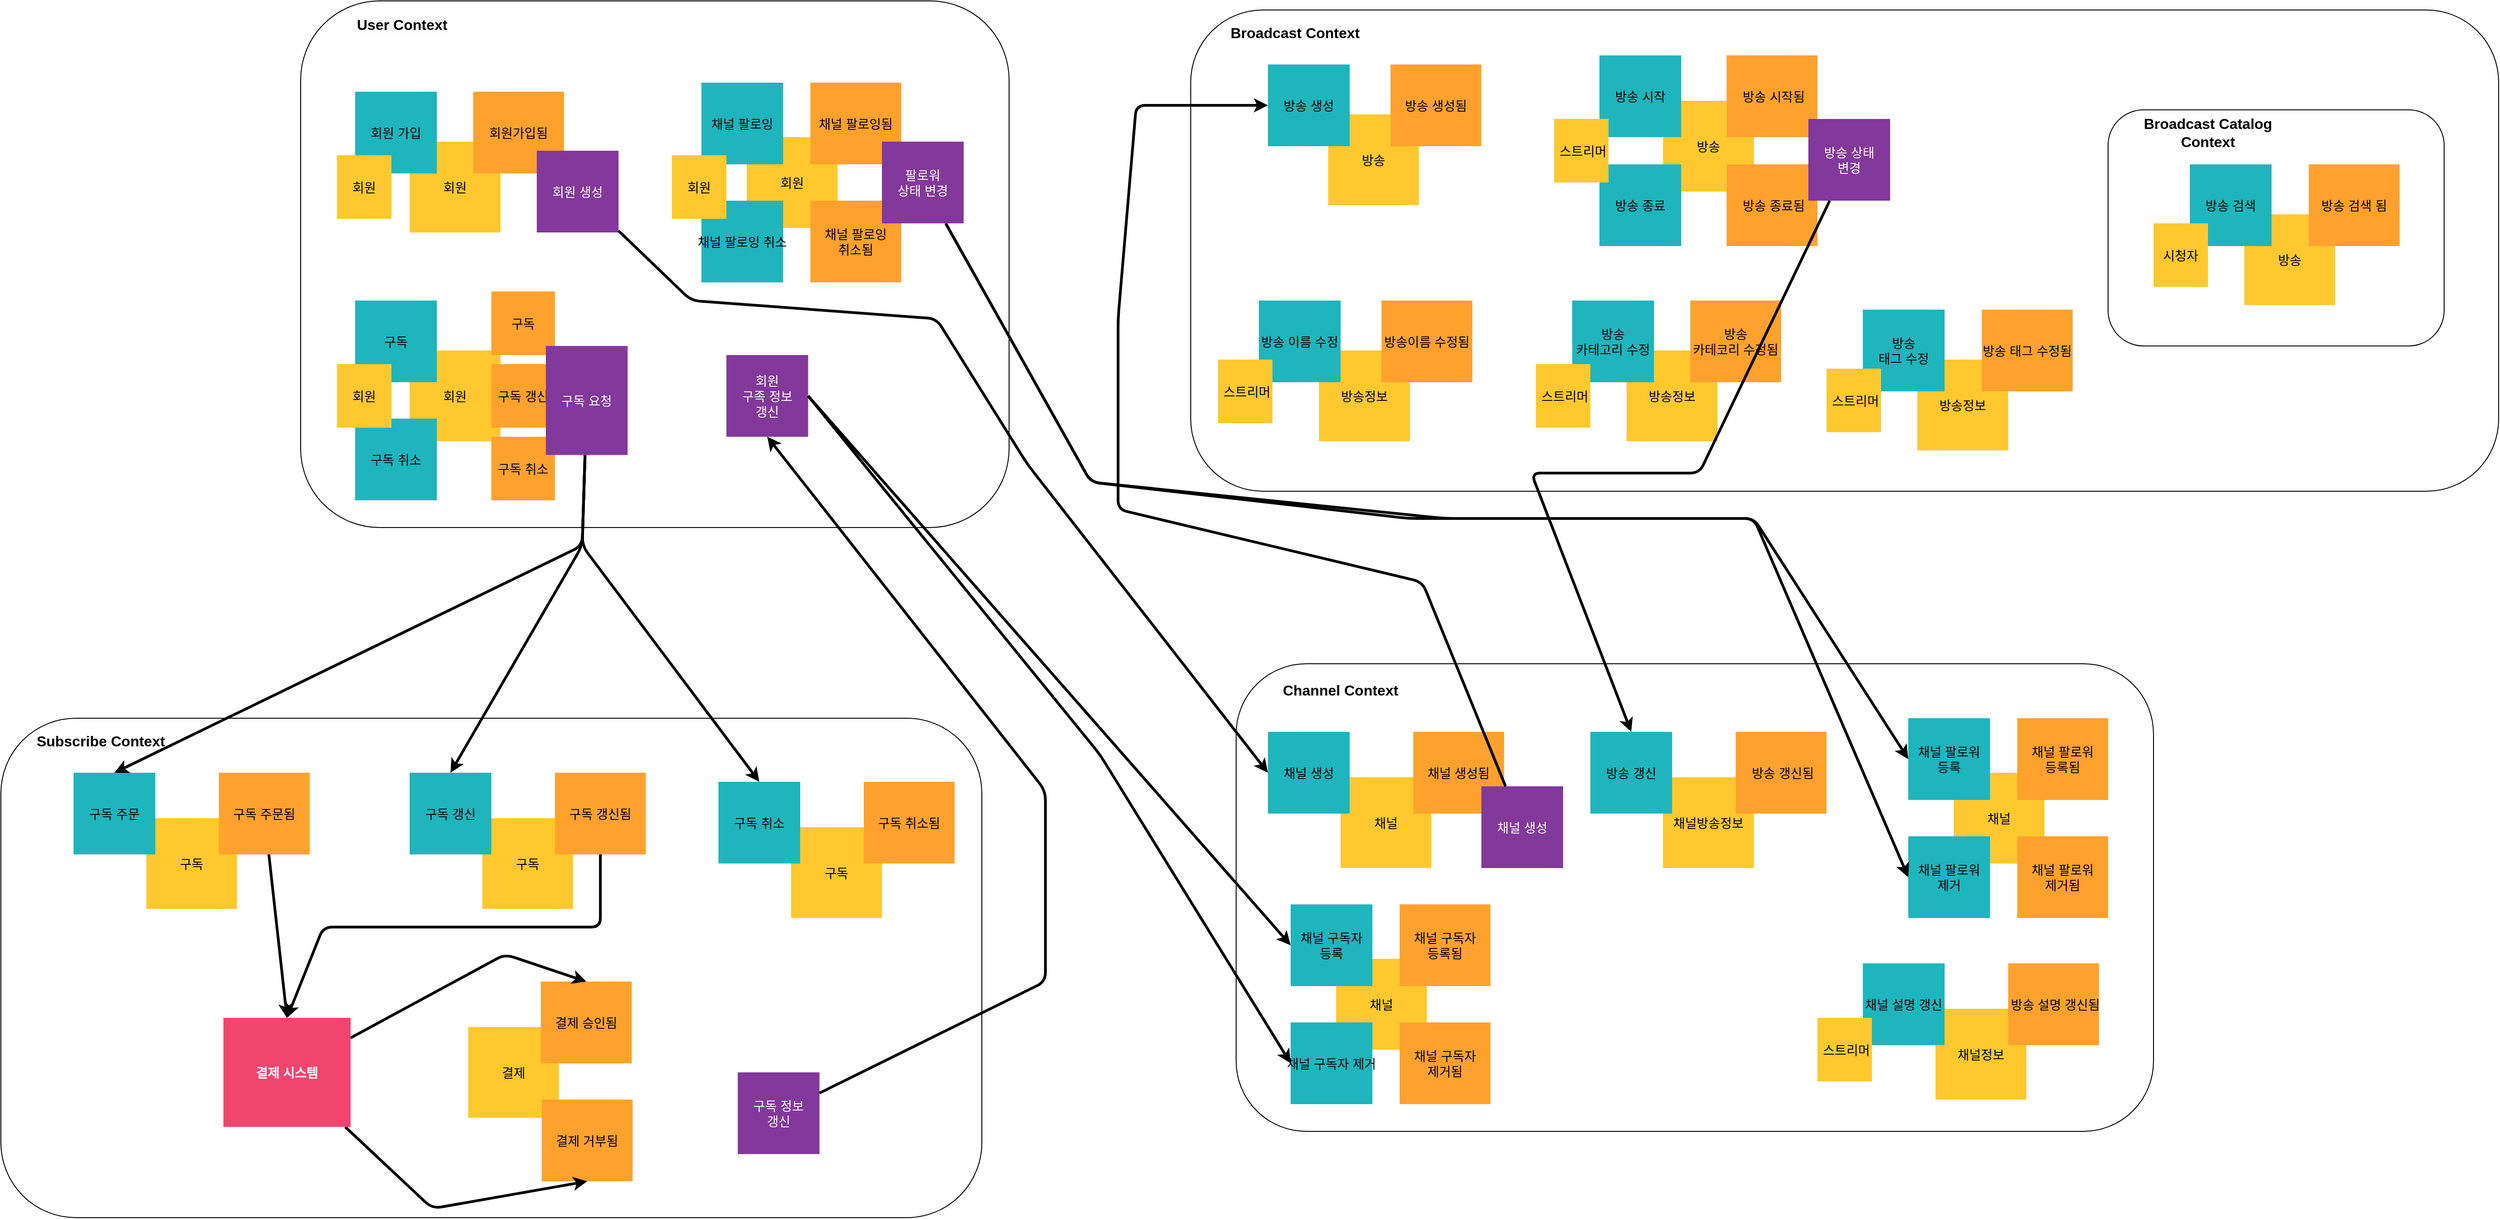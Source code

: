 <mxfile>
    <diagram id="GilJgNBdCXIRz40_DeGb" name="event_storming">
        <mxGraphModel dx="2171" dy="1707" grid="1" gridSize="10" guides="1" tooltips="1" connect="1" arrows="1" fold="1" page="1" pageScale="1" pageWidth="827" pageHeight="1169" math="0" shadow="0">
            <root>
                <mxCell id="0"/>
                <mxCell id="1" parent="0"/>
                <mxCell id="25n6uc7j2Cy02pTCUKub-184" value="" style="group" vertex="1" connectable="0" parent="1">
                    <mxGeometry x="910" y="-170" width="1440" height="530" as="geometry"/>
                </mxCell>
                <mxCell id="25n6uc7j2Cy02pTCUKub-91" value="" style="rounded=1;whiteSpace=wrap;html=1;fontSize=14;fontStyle=1" vertex="1" parent="25n6uc7j2Cy02pTCUKub-184">
                    <mxGeometry width="1440" height="530" as="geometry"/>
                </mxCell>
                <mxCell id="25n6uc7j2Cy02pTCUKub-181" value="" style="rounded=1;whiteSpace=wrap;html=1;fontSize=16;fontColor=#FFFFFF;fontStyle=1" vertex="1" parent="25n6uc7j2Cy02pTCUKub-184">
                    <mxGeometry x="1010" y="110" width="370" height="260" as="geometry"/>
                </mxCell>
                <mxCell id="25n6uc7j2Cy02pTCUKub-135" value="방송" style="fillColor=#FFC82E;strokeColor=none;fontSize=14;" vertex="1" parent="25n6uc7j2Cy02pTCUKub-184">
                    <mxGeometry x="1160" y="225" width="100" height="100" as="geometry"/>
                </mxCell>
                <mxCell id="25n6uc7j2Cy02pTCUKub-136" value="방송 검색 됨" style="fillColor=#FFA12D;strokeColor=none;fontSize=14;" vertex="1" parent="25n6uc7j2Cy02pTCUKub-184">
                    <mxGeometry x="1231" y="170" width="100" height="90" as="geometry"/>
                </mxCell>
                <mxCell id="25n6uc7j2Cy02pTCUKub-137" value="방송 검색" style="fillColor=#1EB5BD;strokeColor=none;fontSize=14;" vertex="1" parent="25n6uc7j2Cy02pTCUKub-184">
                    <mxGeometry x="1100" y="170" width="90" height="90" as="geometry"/>
                </mxCell>
                <mxCell id="25n6uc7j2Cy02pTCUKub-138" value="시청자" style="fillColor=#FFC82E;strokeColor=none;fontSize=14;" vertex="1" parent="25n6uc7j2Cy02pTCUKub-184">
                    <mxGeometry x="1060" y="235" width="60" height="70" as="geometry"/>
                </mxCell>
                <mxCell id="25n6uc7j2Cy02pTCUKub-27" value="방송정보" style="fillColor=#FFC82E;strokeColor=none;fontSize=14;" vertex="1" parent="25n6uc7j2Cy02pTCUKub-184">
                    <mxGeometry x="480" y="375" width="100" height="100" as="geometry"/>
                </mxCell>
                <mxCell id="25n6uc7j2Cy02pTCUKub-28" value="방송정보" style="fillColor=#FFC82E;strokeColor=none;fontSize=14;" vertex="1" parent="25n6uc7j2Cy02pTCUKub-184">
                    <mxGeometry x="800" y="385" width="100" height="100" as="geometry"/>
                </mxCell>
                <mxCell id="25n6uc7j2Cy02pTCUKub-26" value="방송정보" style="fillColor=#FFC82E;strokeColor=none;fontSize=14;" vertex="1" parent="25n6uc7j2Cy02pTCUKub-184">
                    <mxGeometry x="141.25" y="375" width="100" height="100" as="geometry"/>
                </mxCell>
                <mxCell id="25n6uc7j2Cy02pTCUKub-4" value="방송이름 수정됨" style="fillColor=#FFA12D;strokeColor=none;fontSize=14;" vertex="1" parent="25n6uc7j2Cy02pTCUKub-184">
                    <mxGeometry x="210" y="320" width="100" height="90" as="geometry"/>
                </mxCell>
                <mxCell id="25n6uc7j2Cy02pTCUKub-5" value="방송" style="fillColor=#FFC82E;strokeColor=none;fontSize=14;" vertex="1" parent="25n6uc7j2Cy02pTCUKub-184">
                    <mxGeometry x="520" y="100" width="100" height="100" as="geometry"/>
                </mxCell>
                <mxCell id="25n6uc7j2Cy02pTCUKub-6" value="방송 시작" style="fillColor=#1EB5BD;strokeColor=none;fontSize=14;" vertex="1" parent="25n6uc7j2Cy02pTCUKub-184">
                    <mxGeometry x="450" y="50" width="90" height="90" as="geometry"/>
                </mxCell>
                <mxCell id="25n6uc7j2Cy02pTCUKub-2" value=" 방송 시작됨" style="fillColor=#FFA12D;strokeColor=none;fontSize=14;" vertex="1" parent="25n6uc7j2Cy02pTCUKub-184">
                    <mxGeometry x="590" y="50" width="100" height="90" as="geometry"/>
                </mxCell>
                <mxCell id="25n6uc7j2Cy02pTCUKub-3" value=" 방송 종료됨" style="fillColor=#FFA12D;strokeColor=none;fontSize=14;" vertex="1" parent="25n6uc7j2Cy02pTCUKub-184">
                    <mxGeometry x="590" y="170" width="100" height="90" as="geometry"/>
                </mxCell>
                <mxCell id="25n6uc7j2Cy02pTCUKub-7" value="방송 종료" style="fillColor=#1EB5BD;strokeColor=none;fontSize=14;" vertex="1" parent="25n6uc7j2Cy02pTCUKub-184">
                    <mxGeometry x="450" y="170" width="90" height="90" as="geometry"/>
                </mxCell>
                <mxCell id="25n6uc7j2Cy02pTCUKub-9" value="방송&#10;카테코리 수정됨" style="fillColor=#FFA12D;strokeColor=none;fontSize=14;" vertex="1" parent="25n6uc7j2Cy02pTCUKub-184">
                    <mxGeometry x="550" y="320" width="100" height="90" as="geometry"/>
                </mxCell>
                <mxCell id="25n6uc7j2Cy02pTCUKub-10" value="방송 태그 수정됨" style="fillColor=#FFA12D;strokeColor=none;fontSize=14;" vertex="1" parent="25n6uc7j2Cy02pTCUKub-184">
                    <mxGeometry x="871" y="330" width="100" height="90" as="geometry"/>
                </mxCell>
                <mxCell id="25n6uc7j2Cy02pTCUKub-13" value=" 스트리머" style="fillColor=#FFC82E;strokeColor=none;fontSize=14;" vertex="1" parent="25n6uc7j2Cy02pTCUKub-184">
                    <mxGeometry x="400" y="120" width="60" height="70" as="geometry"/>
                </mxCell>
                <mxCell id="25n6uc7j2Cy02pTCUKub-21" value="방송 이름 수정" style="fillColor=#1EB5BD;strokeColor=none;fontSize=14;" vertex="1" parent="25n6uc7j2Cy02pTCUKub-184">
                    <mxGeometry x="75" y="320" width="90" height="90" as="geometry"/>
                </mxCell>
                <mxCell id="25n6uc7j2Cy02pTCUKub-14" value=" 스트리머" style="fillColor=#FFC82E;strokeColor=none;fontSize=14;" vertex="1" parent="25n6uc7j2Cy02pTCUKub-184">
                    <mxGeometry x="30" y="385" width="60" height="70" as="geometry"/>
                </mxCell>
                <mxCell id="25n6uc7j2Cy02pTCUKub-22" value="방송&#10;카테고리 수정" style="fillColor=#1EB5BD;strokeColor=none;fontSize=14;" vertex="1" parent="25n6uc7j2Cy02pTCUKub-184">
                    <mxGeometry x="420" y="320" width="90" height="90" as="geometry"/>
                </mxCell>
                <mxCell id="25n6uc7j2Cy02pTCUKub-15" value=" 스트리머" style="fillColor=#FFC82E;strokeColor=none;fontSize=14;" vertex="1" parent="25n6uc7j2Cy02pTCUKub-184">
                    <mxGeometry x="380" y="390" width="60" height="70" as="geometry"/>
                </mxCell>
                <mxCell id="25n6uc7j2Cy02pTCUKub-24" value="방송&#10;태그 수정" style="fillColor=#1EB5BD;strokeColor=none;fontSize=14;" vertex="1" parent="25n6uc7j2Cy02pTCUKub-184">
                    <mxGeometry x="740" y="330" width="90" height="90" as="geometry"/>
                </mxCell>
                <mxCell id="25n6uc7j2Cy02pTCUKub-16" value=" 스트리머" style="fillColor=#FFC82E;strokeColor=none;fontSize=14;" vertex="1" parent="25n6uc7j2Cy02pTCUKub-184">
                    <mxGeometry x="700" y="395" width="60" height="70" as="geometry"/>
                </mxCell>
                <mxCell id="25n6uc7j2Cy02pTCUKub-61" value="방송" style="fillColor=#FFC82E;strokeColor=none;fontSize=14;" vertex="1" parent="25n6uc7j2Cy02pTCUKub-184">
                    <mxGeometry x="151.25" y="115" width="100" height="100" as="geometry"/>
                </mxCell>
                <mxCell id="25n6uc7j2Cy02pTCUKub-62" value="방송 생성됨" style="fillColor=#FFA12D;strokeColor=none;fontSize=14;" vertex="1" parent="25n6uc7j2Cy02pTCUKub-184">
                    <mxGeometry x="220" y="60" width="100" height="90" as="geometry"/>
                </mxCell>
                <mxCell id="25n6uc7j2Cy02pTCUKub-63" value="방송 생성" style="fillColor=#1EB5BD;strokeColor=none;fontSize=14;" vertex="1" parent="25n6uc7j2Cy02pTCUKub-184">
                    <mxGeometry x="85" y="60" width="90" height="90" as="geometry"/>
                </mxCell>
                <mxCell id="25n6uc7j2Cy02pTCUKub-92" value="&lt;font style=&quot;font-size: 16px;&quot;&gt;&lt;b&gt;Broadcast Context&lt;/b&gt;&lt;/font&gt;" style="text;html=1;strokeColor=none;fillColor=none;align=center;verticalAlign=middle;whiteSpace=wrap;rounded=0;fontSize=14;" vertex="1" parent="25n6uc7j2Cy02pTCUKub-184">
                    <mxGeometry x="15" y="10" width="200" height="30" as="geometry"/>
                </mxCell>
                <mxCell id="25n6uc7j2Cy02pTCUKub-128" value="방송 상태&#10;변경" style="fillColor=#83389B;strokeColor=none;fontSize=14;fontStyle=0;fontColor=#FFFFFF;" vertex="1" parent="25n6uc7j2Cy02pTCUKub-184">
                    <mxGeometry x="680" y="120" width="90" height="90" as="geometry"/>
                </mxCell>
                <mxCell id="25n6uc7j2Cy02pTCUKub-183" value="&lt;font style=&quot;font-size: 16px;&quot;&gt;&lt;b&gt;Broadcast Catalog&lt;br&gt;Context&lt;/b&gt;&lt;/font&gt;" style="text;html=1;strokeColor=none;fillColor=none;align=center;verticalAlign=middle;whiteSpace=wrap;rounded=0;fontSize=14;" vertex="1" parent="25n6uc7j2Cy02pTCUKub-184">
                    <mxGeometry x="1020" y="120" width="200" height="30" as="geometry"/>
                </mxCell>
                <mxCell id="25n6uc7j2Cy02pTCUKub-180" value="" style="group" vertex="1" connectable="0" parent="1">
                    <mxGeometry x="-400" y="610" width="1080" height="550" as="geometry"/>
                </mxCell>
                <mxCell id="25n6uc7j2Cy02pTCUKub-84" value="" style="rounded=1;whiteSpace=wrap;html=1;fontSize=14;" vertex="1" parent="25n6uc7j2Cy02pTCUKub-180">
                    <mxGeometry width="1080" height="550" as="geometry"/>
                </mxCell>
                <mxCell id="25n6uc7j2Cy02pTCUKub-71" value="구독" style="fillColor=#FFC82E;strokeColor=none;fontSize=14;" vertex="1" parent="25n6uc7j2Cy02pTCUKub-180">
                    <mxGeometry x="160" y="110" width="100" height="100" as="geometry"/>
                </mxCell>
                <mxCell id="25n6uc7j2Cy02pTCUKub-72" value="구독 주문됨" style="fillColor=#FFA12D;strokeColor=none;fontSize=14;" vertex="1" parent="25n6uc7j2Cy02pTCUKub-180">
                    <mxGeometry x="240" y="60" width="100" height="90" as="geometry"/>
                </mxCell>
                <mxCell id="25n6uc7j2Cy02pTCUKub-73" value="구독 주문" style="fillColor=#1EB5BD;strokeColor=none;fontSize=14;" vertex="1" parent="25n6uc7j2Cy02pTCUKub-180">
                    <mxGeometry x="80" y="60" width="90" height="90" as="geometry"/>
                </mxCell>
                <mxCell id="25n6uc7j2Cy02pTCUKub-75" value="결제" style="fillColor=#FFC82E;strokeColor=none;fontSize=14;" vertex="1" parent="25n6uc7j2Cy02pTCUKub-180">
                    <mxGeometry x="514.5" y="340" width="100" height="100" as="geometry"/>
                </mxCell>
                <mxCell id="25n6uc7j2Cy02pTCUKub-76" value="결제 승인됨" style="fillColor=#FFA12D;strokeColor=none;fontSize=14;" vertex="1" parent="25n6uc7j2Cy02pTCUKub-180">
                    <mxGeometry x="594.5" y="290" width="100" height="90" as="geometry"/>
                </mxCell>
                <mxCell id="25n6uc7j2Cy02pTCUKub-79" value="결제 거부됨" style="fillColor=#FFA12D;strokeColor=none;fontSize=14;" vertex="1" parent="25n6uc7j2Cy02pTCUKub-180">
                    <mxGeometry x="595.5" y="420" width="100" height="90" as="geometry"/>
                </mxCell>
                <mxCell id="25n6uc7j2Cy02pTCUKub-80" value="구독" style="fillColor=#FFC82E;strokeColor=none;fontSize=14;" vertex="1" parent="25n6uc7j2Cy02pTCUKub-180">
                    <mxGeometry x="870" y="120" width="100" height="100" as="geometry"/>
                </mxCell>
                <mxCell id="25n6uc7j2Cy02pTCUKub-81" value="구독 취소됨" style="fillColor=#FFA12D;strokeColor=none;fontSize=14;" vertex="1" parent="25n6uc7j2Cy02pTCUKub-180">
                    <mxGeometry x="950" y="70" width="100" height="90" as="geometry"/>
                </mxCell>
                <mxCell id="25n6uc7j2Cy02pTCUKub-82" value="구독 취소" style="fillColor=#1EB5BD;strokeColor=none;fontSize=14;" vertex="1" parent="25n6uc7j2Cy02pTCUKub-180">
                    <mxGeometry x="790" y="70" width="90" height="90" as="geometry"/>
                </mxCell>
                <mxCell id="25n6uc7j2Cy02pTCUKub-87" value="&lt;font style=&quot;font-size: 16px;&quot;&gt;&lt;b&gt;Subscribe Context&lt;/b&gt;&lt;/font&gt;" style="text;html=1;strokeColor=none;fillColor=none;align=center;verticalAlign=middle;whiteSpace=wrap;rounded=0;fontSize=14;" vertex="1" parent="25n6uc7j2Cy02pTCUKub-180">
                    <mxGeometry x="10" y="10" width="200" height="30" as="geometry"/>
                </mxCell>
                <mxCell id="25n6uc7j2Cy02pTCUKub-159" value="구독" style="fillColor=#FFC82E;strokeColor=none;fontSize=14;" vertex="1" parent="25n6uc7j2Cy02pTCUKub-180">
                    <mxGeometry x="530" y="110" width="100" height="100" as="geometry"/>
                </mxCell>
                <mxCell id="25n6uc7j2Cy02pTCUKub-170" style="edgeStyle=none;html=1;exitX=0.5;exitY=1;exitDx=0;exitDy=0;strokeWidth=3;fontSize=14;fontColor=#FFFFFF;" edge="1" parent="25n6uc7j2Cy02pTCUKub-180" source="25n6uc7j2Cy02pTCUKub-160">
                    <mxGeometry relative="1" as="geometry">
                        <mxPoint x="315" y="330" as="targetPoint"/>
                        <Array as="points">
                            <mxPoint x="660" y="230"/>
                            <mxPoint x="355" y="230"/>
                        </Array>
                    </mxGeometry>
                </mxCell>
                <mxCell id="25n6uc7j2Cy02pTCUKub-160" value="구독 갱신됨" style="fillColor=#FFA12D;strokeColor=none;fontSize=14;" vertex="1" parent="25n6uc7j2Cy02pTCUKub-180">
                    <mxGeometry x="610" y="60" width="100" height="90" as="geometry"/>
                </mxCell>
                <mxCell id="25n6uc7j2Cy02pTCUKub-161" value="구독 갱신" style="fillColor=#1EB5BD;strokeColor=none;fontSize=14;" vertex="1" parent="25n6uc7j2Cy02pTCUKub-180">
                    <mxGeometry x="450" y="60" width="90" height="90" as="geometry"/>
                </mxCell>
                <mxCell id="25n6uc7j2Cy02pTCUKub-171" style="edgeStyle=none;html=1;entryX=0.5;entryY=0;entryDx=0;entryDy=0;strokeWidth=3;fontSize=14;fontColor=#FFFFFF;" edge="1" parent="25n6uc7j2Cy02pTCUKub-180" source="25n6uc7j2Cy02pTCUKub-167" target="25n6uc7j2Cy02pTCUKub-76">
                    <mxGeometry relative="1" as="geometry">
                        <Array as="points">
                            <mxPoint x="555" y="260"/>
                        </Array>
                    </mxGeometry>
                </mxCell>
                <mxCell id="25n6uc7j2Cy02pTCUKub-172" style="edgeStyle=none;html=1;entryX=0.5;entryY=1;entryDx=0;entryDy=0;strokeWidth=3;fontSize=14;fontColor=#FFFFFF;" edge="1" parent="25n6uc7j2Cy02pTCUKub-180" source="25n6uc7j2Cy02pTCUKub-167" target="25n6uc7j2Cy02pTCUKub-79">
                    <mxGeometry relative="1" as="geometry">
                        <Array as="points">
                            <mxPoint x="475" y="540"/>
                        </Array>
                    </mxGeometry>
                </mxCell>
                <mxCell id="25n6uc7j2Cy02pTCUKub-167" value="결제 시스템" style="fillColor=#F1446F;strokeColor=none;fontSize=14;fontColor=#FFFFFF;fontStyle=1" vertex="1" parent="25n6uc7j2Cy02pTCUKub-180">
                    <mxGeometry x="245" y="330" width="140" height="120" as="geometry"/>
                </mxCell>
                <mxCell id="25n6uc7j2Cy02pTCUKub-169" style="edgeStyle=none;html=1;entryX=0.5;entryY=0;entryDx=0;entryDy=0;strokeWidth=3;fontSize=14;fontColor=#FFFFFF;" edge="1" parent="25n6uc7j2Cy02pTCUKub-180" source="25n6uc7j2Cy02pTCUKub-72" target="25n6uc7j2Cy02pTCUKub-167">
                    <mxGeometry relative="1" as="geometry"/>
                </mxCell>
                <mxCell id="25n6uc7j2Cy02pTCUKub-173" value="구독 정보&#10;갱신" style="fillColor=#83389B;strokeColor=none;fontSize=14;fontStyle=0;fontColor=#FFFFFF;" vertex="1" parent="25n6uc7j2Cy02pTCUKub-180">
                    <mxGeometry x="811.25" y="390" width="90" height="90" as="geometry"/>
                </mxCell>
                <mxCell id="25n6uc7j2Cy02pTCUKub-179" value="" style="group" vertex="1" connectable="0" parent="1">
                    <mxGeometry x="-70" y="-180" width="780" height="580" as="geometry"/>
                </mxCell>
                <mxCell id="25n6uc7j2Cy02pTCUKub-94" value="" style="rounded=1;whiteSpace=wrap;html=1;fontSize=14;" vertex="1" parent="25n6uc7j2Cy02pTCUKub-179">
                    <mxGeometry width="780" height="580" as="geometry"/>
                </mxCell>
                <mxCell id="25n6uc7j2Cy02pTCUKub-36" value="회원" style="fillColor=#FFC82E;strokeColor=none;fontSize=14;" vertex="1" parent="25n6uc7j2Cy02pTCUKub-179">
                    <mxGeometry x="491.25" y="150" width="100" height="100" as="geometry"/>
                </mxCell>
                <mxCell id="25n6uc7j2Cy02pTCUKub-37" value="회원" style="fillColor=#FFC82E;strokeColor=none;fontSize=14;" vertex="1" parent="25n6uc7j2Cy02pTCUKub-179">
                    <mxGeometry x="120" y="155" width="100" height="100" as="geometry"/>
                </mxCell>
                <mxCell id="25n6uc7j2Cy02pTCUKub-38" value="회원 가입" style="fillColor=#1EB5BD;strokeColor=none;fontSize=14;" vertex="1" parent="25n6uc7j2Cy02pTCUKub-179">
                    <mxGeometry x="60" y="100" width="90" height="90" as="geometry"/>
                </mxCell>
                <mxCell id="25n6uc7j2Cy02pTCUKub-39" value="채널 팔로잉됨" style="fillColor=#FFA12D;strokeColor=none;fontSize=14;" vertex="1" parent="25n6uc7j2Cy02pTCUKub-179">
                    <mxGeometry x="561.25" y="90" width="100" height="90" as="geometry"/>
                </mxCell>
                <mxCell id="25n6uc7j2Cy02pTCUKub-40" value="채널 팔로잉&#10;취소됨" style="fillColor=#FFA12D;strokeColor=none;fontSize=14;" vertex="1" parent="25n6uc7j2Cy02pTCUKub-179">
                    <mxGeometry x="561.25" y="220" width="100" height="90" as="geometry"/>
                </mxCell>
                <mxCell id="25n6uc7j2Cy02pTCUKub-41" value="회원가입됨" style="fillColor=#FFA12D;strokeColor=none;fontSize=14;" vertex="1" parent="25n6uc7j2Cy02pTCUKub-179">
                    <mxGeometry x="190" y="100" width="100" height="90" as="geometry"/>
                </mxCell>
                <mxCell id="25n6uc7j2Cy02pTCUKub-43" value="회원" style="fillColor=#FFC82E;strokeColor=none;fontSize=14;" vertex="1" parent="25n6uc7j2Cy02pTCUKub-179">
                    <mxGeometry x="40" y="170" width="60" height="70" as="geometry"/>
                </mxCell>
                <mxCell id="25n6uc7j2Cy02pTCUKub-44" value="채널 팔로잉" style="fillColor=#1EB5BD;strokeColor=none;fontSize=14;" vertex="1" parent="25n6uc7j2Cy02pTCUKub-179">
                    <mxGeometry x="441.25" y="90" width="90" height="90" as="geometry"/>
                </mxCell>
                <mxCell id="25n6uc7j2Cy02pTCUKub-45" value="채널 팔로잉 취소" style="fillColor=#1EB5BD;strokeColor=none;fontSize=14;" vertex="1" parent="25n6uc7j2Cy02pTCUKub-179">
                    <mxGeometry x="441.25" y="220" width="90" height="90" as="geometry"/>
                </mxCell>
                <mxCell id="25n6uc7j2Cy02pTCUKub-42" value="회원" style="fillColor=#FFC82E;strokeColor=none;fontSize=14;" vertex="1" parent="25n6uc7j2Cy02pTCUKub-179">
                    <mxGeometry x="408.75" y="170" width="60" height="70" as="geometry"/>
                </mxCell>
                <mxCell id="25n6uc7j2Cy02pTCUKub-120" value="&lt;span style=&quot;color: rgb(0, 0, 0); font-family: Helvetica; font-style: normal; font-variant-ligatures: normal; font-variant-caps: normal; letter-spacing: normal; orphans: 2; text-align: center; text-indent: 0px; text-transform: none; widows: 2; word-spacing: 0px; -webkit-text-stroke-width: 0px; background-color: rgb(251, 251, 251); text-decoration-thickness: initial; text-decoration-style: initial; text-decoration-color: initial; float: none; display: inline !important;&quot;&gt;&lt;font style=&quot;font-size: 16px;&quot;&gt;&lt;b&gt;User Context&lt;/b&gt;&lt;/font&gt;&lt;/span&gt;" style="text;whiteSpace=wrap;html=1;fontSize=14;" vertex="1" parent="25n6uc7j2Cy02pTCUKub-179">
                    <mxGeometry x="60" y="10" width="160" height="40" as="geometry"/>
                </mxCell>
                <mxCell id="25n6uc7j2Cy02pTCUKub-123" value="팔로워&#10;상태 변경" style="fillColor=#83389B;strokeColor=none;fontSize=14;fontStyle=0;fontColor=#FFFFFF;" vertex="1" parent="25n6uc7j2Cy02pTCUKub-179">
                    <mxGeometry x="640" y="155" width="90" height="90" as="geometry"/>
                </mxCell>
                <mxCell id="25n6uc7j2Cy02pTCUKub-130" value="회원 생성" style="fillColor=#83389B;strokeColor=none;fontSize=14;fontStyle=0;fontColor=#FFFFFF;" vertex="1" parent="25n6uc7j2Cy02pTCUKub-179">
                    <mxGeometry x="260" y="165" width="90" height="90" as="geometry"/>
                </mxCell>
                <mxCell id="25n6uc7j2Cy02pTCUKub-143" value="회원" style="fillColor=#FFC82E;strokeColor=none;fontSize=14;" vertex="1" parent="25n6uc7j2Cy02pTCUKub-179">
                    <mxGeometry x="120" y="385" width="100" height="100" as="geometry"/>
                </mxCell>
                <mxCell id="25n6uc7j2Cy02pTCUKub-144" value="구독" style="fillColor=#1EB5BD;strokeColor=none;fontSize=14;" vertex="1" parent="25n6uc7j2Cy02pTCUKub-179">
                    <mxGeometry x="60" y="330" width="90" height="90" as="geometry"/>
                </mxCell>
                <mxCell id="25n6uc7j2Cy02pTCUKub-152" value="구독 취소" style="fillColor=#1EB5BD;strokeColor=none;fontSize=14;" vertex="1" parent="25n6uc7j2Cy02pTCUKub-179">
                    <mxGeometry x="60" y="460" width="90" height="90" as="geometry"/>
                </mxCell>
                <mxCell id="25n6uc7j2Cy02pTCUKub-146" value="회원" style="fillColor=#FFC82E;strokeColor=none;fontSize=14;" vertex="1" parent="25n6uc7j2Cy02pTCUKub-179">
                    <mxGeometry x="40" y="400" width="60" height="70" as="geometry"/>
                </mxCell>
                <mxCell id="25n6uc7j2Cy02pTCUKub-153" value="구독 갱신" style="fillColor=#FFA12D;strokeColor=none;fontSize=14;" vertex="1" parent="25n6uc7j2Cy02pTCUKub-179">
                    <mxGeometry x="210" y="400" width="70" height="70" as="geometry"/>
                </mxCell>
                <mxCell id="25n6uc7j2Cy02pTCUKub-154" value="구독" style="fillColor=#FFA12D;strokeColor=none;fontSize=14;" vertex="1" parent="25n6uc7j2Cy02pTCUKub-179">
                    <mxGeometry x="210" y="320" width="70" height="70" as="geometry"/>
                </mxCell>
                <mxCell id="25n6uc7j2Cy02pTCUKub-155" value="구독 취소" style="fillColor=#FFA12D;strokeColor=none;fontSize=14;" vertex="1" parent="25n6uc7j2Cy02pTCUKub-179">
                    <mxGeometry x="210" y="480" width="70" height="70" as="geometry"/>
                </mxCell>
                <mxCell id="25n6uc7j2Cy02pTCUKub-156" value="구독 요청" style="fillColor=#83389B;strokeColor=none;fontSize=14;fontStyle=0;fontColor=#FFFFFF;" vertex="1" parent="25n6uc7j2Cy02pTCUKub-179">
                    <mxGeometry x="270" y="380" width="90" height="120" as="geometry"/>
                </mxCell>
                <mxCell id="25n6uc7j2Cy02pTCUKub-164" value="회원&#10;구족 정보&#10;갱신" style="fillColor=#83389B;strokeColor=none;fontSize=14;fontStyle=0;fontColor=#FFFFFF;" vertex="1" parent="25n6uc7j2Cy02pTCUKub-179">
                    <mxGeometry x="468.75" y="390" width="90" height="90" as="geometry"/>
                </mxCell>
                <mxCell id="25n6uc7j2Cy02pTCUKub-177" value="" style="group" vertex="1" connectable="0" parent="1">
                    <mxGeometry x="960" y="550" width="1010" height="515" as="geometry"/>
                </mxCell>
                <mxCell id="25n6uc7j2Cy02pTCUKub-86" value="" style="rounded=1;whiteSpace=wrap;html=1;fontSize=14;" vertex="1" parent="25n6uc7j2Cy02pTCUKub-177">
                    <mxGeometry width="1010" height="515" as="geometry"/>
                </mxCell>
                <mxCell id="25n6uc7j2Cy02pTCUKub-49" value="채널방송정보" style="fillColor=#FFC82E;strokeColor=none;fontSize=14;" vertex="1" parent="25n6uc7j2Cy02pTCUKub-177">
                    <mxGeometry x="470" y="125" width="100" height="100" as="geometry"/>
                </mxCell>
                <mxCell id="25n6uc7j2Cy02pTCUKub-47" value=" 방송 갱신됨" style="fillColor=#FFA12D;strokeColor=none;fontSize=14;" vertex="1" parent="25n6uc7j2Cy02pTCUKub-177">
                    <mxGeometry x="550" y="75" width="100" height="90" as="geometry"/>
                </mxCell>
                <mxCell id="25n6uc7j2Cy02pTCUKub-50" value="방송 갱신" style="fillColor=#1EB5BD;strokeColor=none;fontSize=14;" vertex="1" parent="25n6uc7j2Cy02pTCUKub-177">
                    <mxGeometry x="390" y="75" width="90" height="90" as="geometry"/>
                </mxCell>
                <mxCell id="25n6uc7j2Cy02pTCUKub-52" value="채널정보" style="fillColor=#FFC82E;strokeColor=none;fontSize=14;" vertex="1" parent="25n6uc7j2Cy02pTCUKub-177">
                    <mxGeometry x="770" y="380" width="100" height="100" as="geometry"/>
                </mxCell>
                <mxCell id="25n6uc7j2Cy02pTCUKub-53" value=" 방송 설명 갱신됨" style="fillColor=#FFA12D;strokeColor=none;fontSize=14;" vertex="1" parent="25n6uc7j2Cy02pTCUKub-177">
                    <mxGeometry x="850" y="330" width="100" height="90" as="geometry"/>
                </mxCell>
                <mxCell id="25n6uc7j2Cy02pTCUKub-54" value="채널 설명 갱신" style="fillColor=#1EB5BD;strokeColor=none;fontSize=14;" vertex="1" parent="25n6uc7j2Cy02pTCUKub-177">
                    <mxGeometry x="690" y="330" width="90" height="90" as="geometry"/>
                </mxCell>
                <mxCell id="25n6uc7j2Cy02pTCUKub-55" value=" 스트리머" style="fillColor=#FFC82E;strokeColor=none;fontSize=14;" vertex="1" parent="25n6uc7j2Cy02pTCUKub-177">
                    <mxGeometry x="640" y="390" width="60" height="70" as="geometry"/>
                </mxCell>
                <mxCell id="25n6uc7j2Cy02pTCUKub-57" value="채널" style="fillColor=#FFC82E;strokeColor=none;fontSize=14;" vertex="1" parent="25n6uc7j2Cy02pTCUKub-177">
                    <mxGeometry x="115" y="125" width="100" height="100" as="geometry"/>
                </mxCell>
                <mxCell id="25n6uc7j2Cy02pTCUKub-58" value="채널 생성됨" style="fillColor=#FFA12D;strokeColor=none;fontSize=14;" vertex="1" parent="25n6uc7j2Cy02pTCUKub-177">
                    <mxGeometry x="195" y="75" width="100" height="90" as="geometry"/>
                </mxCell>
                <mxCell id="25n6uc7j2Cy02pTCUKub-59" value="채널 생성" style="fillColor=#1EB5BD;strokeColor=none;fontSize=14;" vertex="1" parent="25n6uc7j2Cy02pTCUKub-177">
                    <mxGeometry x="35" y="75" width="90" height="90" as="geometry"/>
                </mxCell>
                <mxCell id="25n6uc7j2Cy02pTCUKub-65" value="채널" style="fillColor=#FFC82E;strokeColor=none;fontSize=14;" vertex="1" parent="25n6uc7j2Cy02pTCUKub-177">
                    <mxGeometry x="790" y="120" width="100" height="100" as="geometry"/>
                </mxCell>
                <mxCell id="25n6uc7j2Cy02pTCUKub-66" value="채널 팔로워&#10;등록됨" style="fillColor=#FFA12D;strokeColor=none;fontSize=14;" vertex="1" parent="25n6uc7j2Cy02pTCUKub-177">
                    <mxGeometry x="860" y="60" width="100" height="90" as="geometry"/>
                </mxCell>
                <mxCell id="25n6uc7j2Cy02pTCUKub-67" value="채널 팔로워&#10;제거됨" style="fillColor=#FFA12D;strokeColor=none;fontSize=14;" vertex="1" parent="25n6uc7j2Cy02pTCUKub-177">
                    <mxGeometry x="860" y="190" width="100" height="90" as="geometry"/>
                </mxCell>
                <mxCell id="25n6uc7j2Cy02pTCUKub-69" value="채널 팔로워&#10;등록" style="fillColor=#1EB5BD;strokeColor=none;fontSize=14;" vertex="1" parent="25n6uc7j2Cy02pTCUKub-177">
                    <mxGeometry x="740" y="60" width="90" height="90" as="geometry"/>
                </mxCell>
                <mxCell id="25n6uc7j2Cy02pTCUKub-70" value="채널 팔로워&#10;제거" style="fillColor=#1EB5BD;strokeColor=none;fontSize=14;" vertex="1" parent="25n6uc7j2Cy02pTCUKub-177">
                    <mxGeometry x="740" y="190" width="90" height="90" as="geometry"/>
                </mxCell>
                <mxCell id="25n6uc7j2Cy02pTCUKub-88" value="&lt;font style=&quot;font-size: 16px;&quot;&gt;&lt;b&gt;Channel Context&lt;/b&gt;&lt;/font&gt;" style="text;html=1;strokeColor=none;fillColor=none;align=center;verticalAlign=middle;whiteSpace=wrap;rounded=0;fontSize=14;" vertex="1" parent="25n6uc7j2Cy02pTCUKub-177">
                    <mxGeometry x="15" y="14" width="200" height="30" as="geometry"/>
                </mxCell>
                <mxCell id="25n6uc7j2Cy02pTCUKub-139" value="채널 생성" style="fillColor=#83389B;strokeColor=none;fontSize=14;fontStyle=0;fontColor=#FFFFFF;" vertex="1" parent="25n6uc7j2Cy02pTCUKub-177">
                    <mxGeometry x="270" y="135" width="90" height="90" as="geometry"/>
                </mxCell>
                <mxCell id="25n6uc7j2Cy02pTCUKub-147" value="채널" style="fillColor=#FFC82E;strokeColor=none;fontSize=14;" vertex="1" parent="25n6uc7j2Cy02pTCUKub-177">
                    <mxGeometry x="110" y="325" width="100" height="100" as="geometry"/>
                </mxCell>
                <mxCell id="25n6uc7j2Cy02pTCUKub-148" value="채널 구독자&#10;등록됨" style="fillColor=#FFA12D;strokeColor=none;fontSize=14;" vertex="1" parent="25n6uc7j2Cy02pTCUKub-177">
                    <mxGeometry x="180" y="265" width="100" height="90" as="geometry"/>
                </mxCell>
                <mxCell id="25n6uc7j2Cy02pTCUKub-149" value="채널 구독자&#10;제거됨" style="fillColor=#FFA12D;strokeColor=none;fontSize=14;" vertex="1" parent="25n6uc7j2Cy02pTCUKub-177">
                    <mxGeometry x="180" y="395" width="100" height="90" as="geometry"/>
                </mxCell>
                <mxCell id="25n6uc7j2Cy02pTCUKub-150" value="채널 구독자&#10;등록" style="fillColor=#1EB5BD;strokeColor=none;fontSize=14;" vertex="1" parent="25n6uc7j2Cy02pTCUKub-177">
                    <mxGeometry x="60" y="265" width="90" height="90" as="geometry"/>
                </mxCell>
                <mxCell id="25n6uc7j2Cy02pTCUKub-151" value="채널 구독자 제거" style="fillColor=#1EB5BD;strokeColor=none;fontSize=14;" vertex="1" parent="25n6uc7j2Cy02pTCUKub-177">
                    <mxGeometry x="60" y="395" width="90" height="90" as="geometry"/>
                </mxCell>
                <mxCell id="25n6uc7j2Cy02pTCUKub-133" style="edgeStyle=none;html=1;entryX=0;entryY=0.5;entryDx=0;entryDy=0;strokeWidth=3;fontSize=14;fontColor=#FFFFFF;" edge="1" parent="1" source="25n6uc7j2Cy02pTCUKub-123" target="25n6uc7j2Cy02pTCUKub-69">
                    <mxGeometry relative="1" as="geometry">
                        <Array as="points">
                            <mxPoint x="800" y="350"/>
                            <mxPoint x="1190" y="390"/>
                            <mxPoint x="1530" y="390"/>
                        </Array>
                    </mxGeometry>
                </mxCell>
                <mxCell id="25n6uc7j2Cy02pTCUKub-134" style="edgeStyle=none;html=1;entryX=0;entryY=0.5;entryDx=0;entryDy=0;strokeWidth=3;fontSize=14;fontColor=#FFFFFF;" edge="1" parent="1" source="25n6uc7j2Cy02pTCUKub-123" target="25n6uc7j2Cy02pTCUKub-70">
                    <mxGeometry relative="1" as="geometry">
                        <Array as="points">
                            <mxPoint x="800" y="350"/>
                            <mxPoint x="1150" y="390"/>
                            <mxPoint x="1530" y="390"/>
                        </Array>
                    </mxGeometry>
                </mxCell>
                <mxCell id="25n6uc7j2Cy02pTCUKub-129" style="edgeStyle=none;html=1;entryX=0.5;entryY=0;entryDx=0;entryDy=0;fontSize=14;fontColor=#FFFFFF;strokeWidth=3;" edge="1" parent="1" source="25n6uc7j2Cy02pTCUKub-128" target="25n6uc7j2Cy02pTCUKub-50">
                    <mxGeometry relative="1" as="geometry">
                        <Array as="points">
                            <mxPoint x="1470" y="340"/>
                            <mxPoint x="1285" y="340"/>
                        </Array>
                    </mxGeometry>
                </mxCell>
                <mxCell id="25n6uc7j2Cy02pTCUKub-132" style="edgeStyle=none;html=1;entryX=0;entryY=0.5;entryDx=0;entryDy=0;strokeWidth=3;fontSize=14;fontColor=#FFFFFF;" edge="1" parent="1" source="25n6uc7j2Cy02pTCUKub-130" target="25n6uc7j2Cy02pTCUKub-59">
                    <mxGeometry relative="1" as="geometry">
                        <Array as="points">
                            <mxPoint x="360" y="150"/>
                            <mxPoint x="630" y="170"/>
                            <mxPoint x="730" y="330"/>
                        </Array>
                    </mxGeometry>
                </mxCell>
                <mxCell id="25n6uc7j2Cy02pTCUKub-140" style="edgeStyle=none;html=1;strokeWidth=3;fontSize=14;fontColor=#FFFFFF;entryX=0;entryY=0.5;entryDx=0;entryDy=0;" edge="1" parent="1" source="25n6uc7j2Cy02pTCUKub-139" target="25n6uc7j2Cy02pTCUKub-63">
                    <mxGeometry relative="1" as="geometry">
                        <Array as="points">
                            <mxPoint x="1165" y="460"/>
                            <mxPoint x="830" y="380"/>
                            <mxPoint x="830" y="170"/>
                            <mxPoint x="850" y="-65"/>
                        </Array>
                    </mxGeometry>
                </mxCell>
                <mxCell id="25n6uc7j2Cy02pTCUKub-157" style="edgeStyle=none;html=1;entryX=0.5;entryY=0;entryDx=0;entryDy=0;strokeWidth=3;fontSize=14;fontColor=#FFFFFF;" edge="1" parent="1" source="25n6uc7j2Cy02pTCUKub-156" target="25n6uc7j2Cy02pTCUKub-73">
                    <mxGeometry relative="1" as="geometry">
                        <Array as="points">
                            <mxPoint x="240" y="420"/>
                        </Array>
                    </mxGeometry>
                </mxCell>
                <mxCell id="25n6uc7j2Cy02pTCUKub-158" style="edgeStyle=none;html=1;entryX=0.5;entryY=0;entryDx=0;entryDy=0;strokeWidth=3;fontSize=14;fontColor=#FFFFFF;" edge="1" parent="1" source="25n6uc7j2Cy02pTCUKub-156" target="25n6uc7j2Cy02pTCUKub-82">
                    <mxGeometry relative="1" as="geometry">
                        <Array as="points">
                            <mxPoint x="240" y="420"/>
                        </Array>
                    </mxGeometry>
                </mxCell>
                <mxCell id="25n6uc7j2Cy02pTCUKub-163" style="edgeStyle=none;html=1;entryX=0.5;entryY=0;entryDx=0;entryDy=0;strokeWidth=3;fontSize=14;fontColor=#FFFFFF;" edge="1" parent="1" source="25n6uc7j2Cy02pTCUKub-156" target="25n6uc7j2Cy02pTCUKub-161">
                    <mxGeometry relative="1" as="geometry">
                        <Array as="points">
                            <mxPoint x="240" y="420"/>
                        </Array>
                    </mxGeometry>
                </mxCell>
                <mxCell id="25n6uc7j2Cy02pTCUKub-175" style="edgeStyle=none;html=1;entryX=0;entryY=0.5;entryDx=0;entryDy=0;strokeWidth=3;fontSize=14;fontColor=#FFFFFF;exitX=1;exitY=0.5;exitDx=0;exitDy=0;" edge="1" parent="1" source="25n6uc7j2Cy02pTCUKub-164" target="25n6uc7j2Cy02pTCUKub-150">
                    <mxGeometry relative="1" as="geometry"/>
                </mxCell>
                <mxCell id="25n6uc7j2Cy02pTCUKub-176" style="edgeStyle=none;html=1;entryX=0;entryY=0.5;entryDx=0;entryDy=0;strokeWidth=3;fontSize=14;fontColor=#FFFFFF;exitX=1;exitY=0.5;exitDx=0;exitDy=0;" edge="1" parent="1" source="25n6uc7j2Cy02pTCUKub-164" target="25n6uc7j2Cy02pTCUKub-151">
                    <mxGeometry relative="1" as="geometry">
                        <Array as="points">
                            <mxPoint x="810" y="650"/>
                        </Array>
                    </mxGeometry>
                </mxCell>
                <mxCell id="25n6uc7j2Cy02pTCUKub-174" style="edgeStyle=none;html=1;entryX=0.5;entryY=1;entryDx=0;entryDy=0;strokeWidth=3;fontSize=14;fontColor=#FFFFFF;" edge="1" parent="1" source="25n6uc7j2Cy02pTCUKub-173" target="25n6uc7j2Cy02pTCUKub-164">
                    <mxGeometry relative="1" as="geometry">
                        <Array as="points">
                            <mxPoint x="750" y="900"/>
                            <mxPoint x="750" y="690"/>
                        </Array>
                    </mxGeometry>
                </mxCell>
            </root>
        </mxGraphModel>
    </diagram>
    <diagram id="y4BY338z4fzVLVACMB7P" name="Page-3">
        <mxGraphModel dx="1344" dy="538" grid="1" gridSize="10" guides="1" tooltips="1" connect="1" arrows="1" fold="1" page="1" pageScale="1" pageWidth="827" pageHeight="1169" math="0" shadow="0">
            <root>
                <mxCell id="0"/>
                <mxCell id="1" parent="0"/>
                <mxCell id="v29pUzt2zPk5RfjAF8Uz-6" value="" style="rounded=0;whiteSpace=wrap;html=1;" parent="1" vertex="1">
                    <mxGeometry x="280" y="120" width="850" height="430" as="geometry"/>
                </mxCell>
                <mxCell id="v29pUzt2zPk5RfjAF8Uz-33" value="" style="rounded=0;whiteSpace=wrap;html=1;" parent="1" vertex="1">
                    <mxGeometry x="870" y="140" width="240" height="230" as="geometry"/>
                </mxCell>
                <mxCell id="v29pUzt2zPk5RfjAF8Uz-22" value="" style="endArrow=none;html=1;exitX=1;exitY=0.5;exitDx=0;exitDy=0;" parent="1" source="v29pUzt2zPk5RfjAF8Uz-19" target="v29pUzt2zPk5RfjAF8Uz-23" edge="1">
                    <mxGeometry width="50" height="50" relative="1" as="geometry">
                        <mxPoint x="760" y="449" as="sourcePoint"/>
                        <mxPoint x="860" y="449" as="targetPoint"/>
                    </mxGeometry>
                </mxCell>
                <mxCell id="v29pUzt2zPk5RfjAF8Uz-1" value="streamer" style="rounded=1;whiteSpace=wrap;html=1;" parent="1" vertex="1">
                    <mxGeometry x="90" y="200" width="120" height="60" as="geometry"/>
                </mxCell>
                <mxCell id="v29pUzt2zPk5RfjAF8Uz-2" value="viewer" style="rounded=1;whiteSpace=wrap;html=1;" parent="1" vertex="1">
                    <mxGeometry x="80" y="420" width="120" height="60" as="geometry"/>
                </mxCell>
                <mxCell id="v29pUzt2zPk5RfjAF8Uz-3" value="loadbalancer" style="rounded=1;whiteSpace=wrap;html=1;" parent="1" vertex="1">
                    <mxGeometry x="340" y="290" width="120" height="60" as="geometry"/>
                </mxCell>
                <mxCell id="v29pUzt2zPk5RfjAF8Uz-4" value="api server" style="rounded=1;whiteSpace=wrap;html=1;" parent="1" vertex="1">
                    <mxGeometry x="560" y="290" width="120" height="60" as="geometry"/>
                </mxCell>
                <mxCell id="v29pUzt2zPk5RfjAF8Uz-5" value="video transcoding server" style="rounded=1;whiteSpace=wrap;html=1;" parent="1" vertex="1">
                    <mxGeometry x="340" y="430" width="120" height="60" as="geometry"/>
                </mxCell>
                <mxCell id="v29pUzt2zPk5RfjAF8Uz-12" value="" style="endArrow=none;dashed=1;html=1;dashPattern=1 3;strokeWidth=2;exitX=1;exitY=0.5;exitDx=0;exitDy=0;entryX=-0.017;entryY=0.4;entryDx=0;entryDy=0;entryPerimeter=0;" parent="1" source="v29pUzt2zPk5RfjAF8Uz-1" target="v29pUzt2zPk5RfjAF8Uz-3" edge="1">
                    <mxGeometry width="50" height="50" relative="1" as="geometry">
                        <mxPoint x="540" y="470" as="sourcePoint"/>
                        <mxPoint x="590" y="420" as="targetPoint"/>
                    </mxGeometry>
                </mxCell>
                <mxCell id="v29pUzt2zPk5RfjAF8Uz-13" value="" style="endArrow=none;html=1;exitX=1;exitY=0.5;exitDx=0;exitDy=0;entryX=0;entryY=0.75;entryDx=0;entryDy=0;" parent="1" source="v29pUzt2zPk5RfjAF8Uz-2" target="v29pUzt2zPk5RfjAF8Uz-3" edge="1">
                    <mxGeometry width="50" height="50" relative="1" as="geometry">
                        <mxPoint x="540" y="470" as="sourcePoint"/>
                        <mxPoint x="590" y="420" as="targetPoint"/>
                    </mxGeometry>
                </mxCell>
                <mxCell id="v29pUzt2zPk5RfjAF8Uz-14" value="" style="endArrow=none;html=1;exitX=1;exitY=0.75;exitDx=0;exitDy=0;entryX=0;entryY=0.75;entryDx=0;entryDy=0;" parent="1" source="v29pUzt2zPk5RfjAF8Uz-3" target="v29pUzt2zPk5RfjAF8Uz-4" edge="1">
                    <mxGeometry width="50" height="50" relative="1" as="geometry">
                        <mxPoint x="220" y="430" as="sourcePoint"/>
                        <mxPoint x="350" y="345" as="targetPoint"/>
                    </mxGeometry>
                </mxCell>
                <mxCell id="v29pUzt2zPk5RfjAF8Uz-16" value="" style="endArrow=none;dashed=1;html=1;dashPattern=1 3;strokeWidth=2;exitX=1;exitY=0.25;exitDx=0;exitDy=0;entryX=0;entryY=0.25;entryDx=0;entryDy=0;" parent="1" source="v29pUzt2zPk5RfjAF8Uz-3" target="v29pUzt2zPk5RfjAF8Uz-4" edge="1">
                    <mxGeometry width="50" height="50" relative="1" as="geometry">
                        <mxPoint x="220" y="240" as="sourcePoint"/>
                        <mxPoint x="347.96" y="324" as="targetPoint"/>
                    </mxGeometry>
                </mxCell>
                <mxCell id="v29pUzt2zPk5RfjAF8Uz-17" value="" style="endArrow=none;html=1;exitX=1;exitY=0.65;exitDx=0;exitDy=0;entryX=0;entryY=0.5;entryDx=0;entryDy=0;exitPerimeter=0;" parent="1" source="v29pUzt2zPk5RfjAF8Uz-2" target="v29pUzt2zPk5RfjAF8Uz-5" edge="1">
                    <mxGeometry width="50" height="50" relative="1" as="geometry">
                        <mxPoint x="220" y="430" as="sourcePoint"/>
                        <mxPoint x="350" y="345" as="targetPoint"/>
                    </mxGeometry>
                </mxCell>
                <mxCell id="v29pUzt2zPk5RfjAF8Uz-18" value="video transcoding worker server" style="rounded=1;whiteSpace=wrap;html=1;" parent="1" vertex="1">
                    <mxGeometry x="550" y="410" width="120" height="60" as="geometry"/>
                </mxCell>
                <mxCell id="v29pUzt2zPk5RfjAF8Uz-19" value="video transcoding worker server" style="rounded=1;whiteSpace=wrap;html=1;" parent="1" vertex="1">
                    <mxGeometry x="560" y="430" width="120" height="60" as="geometry"/>
                </mxCell>
                <mxCell id="v29pUzt2zPk5RfjAF8Uz-20" value="video transcoding worker server" style="rounded=1;whiteSpace=wrap;html=1;" parent="1" vertex="1">
                    <mxGeometry x="570" y="450" width="120" height="60" as="geometry"/>
                </mxCell>
                <mxCell id="v29pUzt2zPk5RfjAF8Uz-21" value="" style="endArrow=none;html=1;exitX=1;exitY=0.5;exitDx=0;exitDy=0;entryX=0;entryY=0.5;entryDx=0;entryDy=0;" parent="1" source="v29pUzt2zPk5RfjAF8Uz-5" target="v29pUzt2zPk5RfjAF8Uz-19" edge="1">
                    <mxGeometry width="50" height="50" relative="1" as="geometry">
                        <mxPoint x="220" y="439" as="sourcePoint"/>
                        <mxPoint x="350" y="470" as="targetPoint"/>
                    </mxGeometry>
                </mxCell>
                <mxCell id="v29pUzt2zPk5RfjAF8Uz-23" value="queue" style="rounded=1;whiteSpace=wrap;html=1;" parent="1" vertex="1">
                    <mxGeometry x="750" y="430" width="120" height="60" as="geometry"/>
                </mxCell>
                <mxCell id="v29pUzt2zPk5RfjAF8Uz-25" value="MetaData DB" style="shape=cylinder3;whiteSpace=wrap;html=1;boundedLbl=1;backgroundOutline=1;size=15;" parent="1" vertex="1">
                    <mxGeometry x="940" y="260" width="90" height="100" as="geometry"/>
                </mxCell>
                <mxCell id="v29pUzt2zPk5RfjAF8Uz-26" value="video transcoding&lt;br&gt;handler server" style="rounded=1;whiteSpace=wrap;html=1;" parent="1" vertex="1">
                    <mxGeometry x="925" y="430" width="120" height="60" as="geometry"/>
                </mxCell>
                <mxCell id="v29pUzt2zPk5RfjAF8Uz-27" value="" style="endArrow=none;html=1;exitX=1;exitY=0.5;exitDx=0;exitDy=0;entryX=0;entryY=0.5;entryDx=0;entryDy=0;" parent="1" source="v29pUzt2zPk5RfjAF8Uz-23" target="v29pUzt2zPk5RfjAF8Uz-26" edge="1">
                    <mxGeometry width="50" height="50" relative="1" as="geometry">
                        <mxPoint x="690" y="470" as="sourcePoint"/>
                        <mxPoint x="760" y="470" as="targetPoint"/>
                    </mxGeometry>
                </mxCell>
                <mxCell id="v29pUzt2zPk5RfjAF8Uz-29" value="" style="endArrow=none;html=1;exitX=0.992;exitY=0.637;exitDx=0;exitDy=0;exitPerimeter=0;entryX=0;entryY=0.819;entryDx=0;entryDy=0;entryPerimeter=0;" parent="1" source="v29pUzt2zPk5RfjAF8Uz-4" target="v29pUzt2zPk5RfjAF8Uz-33" edge="1">
                    <mxGeometry width="50" height="50" relative="1" as="geometry">
                        <mxPoint x="680" y="328" as="sourcePoint"/>
                        <mxPoint x="870" y="330" as="targetPoint"/>
                    </mxGeometry>
                </mxCell>
                <mxCell id="v29pUzt2zPk5RfjAF8Uz-30" value="" style="endArrow=none;html=1;entryX=0.5;entryY=1;entryDx=0;entryDy=0;entryPerimeter=0;exitX=0.5;exitY=0;exitDx=0;exitDy=0;" parent="1" source="v29pUzt2zPk5RfjAF8Uz-26" target="v29pUzt2zPk5RfjAF8Uz-25" edge="1">
                    <mxGeometry width="50" height="50" relative="1" as="geometry">
                        <mxPoint x="690" y="330" as="sourcePoint"/>
                        <mxPoint x="820" y="330" as="targetPoint"/>
                    </mxGeometry>
                </mxCell>
                <mxCell id="v29pUzt2zPk5RfjAF8Uz-31" value="" style="endArrow=none;dashed=1;html=1;dashPattern=1 3;strokeWidth=2;exitX=1;exitY=0.25;exitDx=0;exitDy=0;" parent="1" source="v29pUzt2zPk5RfjAF8Uz-4" edge="1">
                    <mxGeometry width="50" height="50" relative="1" as="geometry">
                        <mxPoint x="470" y="315" as="sourcePoint"/>
                        <mxPoint x="870" y="305" as="targetPoint"/>
                    </mxGeometry>
                </mxCell>
                <mxCell id="v29pUzt2zPk5RfjAF8Uz-32" value="User DB" style="shape=cylinder3;whiteSpace=wrap;html=1;boundedLbl=1;backgroundOutline=1;size=15;" parent="1" vertex="1">
                    <mxGeometry x="940" y="150" width="90" height="100" as="geometry"/>
                </mxCell>
            </root>
        </mxGraphModel>
    </diagram>
    <diagram id="75jUtqaAON4sYSH_eH-X" name="Page-4">
        <mxGraphModel dx="1344" dy="1707" grid="1" gridSize="10" guides="1" tooltips="1" connect="1" arrows="1" fold="1" page="1" pageScale="1" pageWidth="827" pageHeight="1169" math="0" shadow="0">
            <root>
                <mxCell id="0"/>
                <mxCell id="1" parent="0"/>
                <mxCell id="7n1qY_jk-PGq3VODCYwD-1" value="gateway" style="rounded=0;whiteSpace=wrap;html=1;" parent="1" vertex="1">
                    <mxGeometry x="280" y="80" width="590" height="60" as="geometry"/>
                </mxCell>
                <mxCell id="7n1qY_jk-PGq3VODCYwD-5" value="media service" style="rounded=0;whiteSpace=wrap;html=1;" parent="1" vertex="1">
                    <mxGeometry x="40" y="240" width="170" height="110" as="geometry"/>
                </mxCell>
                <mxCell id="7n1qY_jk-PGq3VODCYwD-7" value="user service" style="rounded=0;whiteSpace=wrap;html=1;" parent="1" vertex="1">
                    <mxGeometry x="710" y="240" width="170" height="110" as="geometry"/>
                </mxCell>
                <mxCell id="7n1qY_jk-PGq3VODCYwD-9" value="streamer" style="ellipse;whiteSpace=wrap;html=1;" parent="1" vertex="1">
                    <mxGeometry x="210" y="-90" width="120" height="80" as="geometry"/>
                </mxCell>
                <mxCell id="7n1qY_jk-PGq3VODCYwD-10" value="viewer" style="ellipse;whiteSpace=wrap;html=1;" parent="1" vertex="1">
                    <mxGeometry x="600" y="-90" width="120" height="80" as="geometry"/>
                </mxCell>
                <mxCell id="j49TVDYTbuSpwSoAU-Yk-2" value="kafka" style="shape=parallelogram;perimeter=parallelogramPerimeter;whiteSpace=wrap;html=1;fixedSize=1;" parent="1" vertex="1">
                    <mxGeometry x="65" y="320" width="120" height="60" as="geometry"/>
                </mxCell>
                <mxCell id="j49TVDYTbuSpwSoAU-Yk-3" value="" style="curved=1;endArrow=classic;html=1;" parent="1" source="7n1qY_jk-PGq3VODCYwD-9" target="7n1qY_jk-PGq3VODCYwD-5" edge="1">
                    <mxGeometry width="50" height="50" relative="1" as="geometry">
                        <mxPoint x="590" y="290" as="sourcePoint"/>
                        <mxPoint x="640" y="240" as="targetPoint"/>
                        <Array as="points">
                            <mxPoint x="60" y="50"/>
                        </Array>
                    </mxGeometry>
                </mxCell>
                <mxCell id="j49TVDYTbuSpwSoAU-Yk-5" value="DB" style="shape=cylinder3;whiteSpace=wrap;html=1;boundedLbl=1;backgroundOutline=1;size=15;" parent="1" vertex="1">
                    <mxGeometry x="700" y="450" width="60" height="80" as="geometry"/>
                </mxCell>
                <mxCell id="j49TVDYTbuSpwSoAU-Yk-6" value="DB" style="shape=cylinder3;whiteSpace=wrap;html=1;boundedLbl=1;backgroundOutline=1;size=15;" parent="1" vertex="1">
                    <mxGeometry x="80" y="520" width="60" height="80" as="geometry"/>
                </mxCell>
                <mxCell id="j49TVDYTbuSpwSoAU-Yk-10" value="stream service" style="rounded=0;whiteSpace=wrap;html=1;" parent="1" vertex="1">
                    <mxGeometry x="450" y="240" width="170" height="110" as="geometry"/>
                </mxCell>
                <mxCell id="j49TVDYTbuSpwSoAU-Yk-11" value="chat service" style="rounded=0;whiteSpace=wrap;html=1;" parent="1" vertex="1">
                    <mxGeometry x="970" y="240" width="170" height="110" as="geometry"/>
                </mxCell>
            </root>
        </mxGraphModel>
    </diagram>
    <diagram id="E8r_04DbJ886RKQiKQZa" name="Stream_entity">
        <mxGraphModel dx="1344" dy="538" grid="1" gridSize="10" guides="1" tooltips="1" connect="1" arrows="1" fold="1" page="1" pageScale="1" pageWidth="827" pageHeight="1169" math="0" shadow="0">
            <root>
                <mxCell id="0"/>
                <mxCell id="1" parent="0"/>
                <mxCell id="kHdtm1vfTqQzKxi2BpqT-1" value="User" style="shape=table;startSize=30;container=1;collapsible=1;childLayout=tableLayout;fixedRows=1;rowLines=0;fontStyle=1;align=center;resizeLast=1;" parent="1" vertex="1">
                    <mxGeometry x="20" y="160" width="180" height="240" as="geometry"/>
                </mxCell>
                <mxCell id="kHdtm1vfTqQzKxi2BpqT-2" value="" style="shape=tableRow;horizontal=0;startSize=0;swimlaneHead=0;swimlaneBody=0;fillColor=none;collapsible=0;dropTarget=0;points=[[0,0.5],[1,0.5]];portConstraint=eastwest;top=0;left=0;right=0;bottom=1;" parent="kHdtm1vfTqQzKxi2BpqT-1" vertex="1">
                    <mxGeometry y="30" width="180" height="30" as="geometry"/>
                </mxCell>
                <mxCell id="kHdtm1vfTqQzKxi2BpqT-3" value="PK" style="shape=partialRectangle;connectable=0;fillColor=none;top=0;left=0;bottom=0;right=0;fontStyle=1;overflow=hidden;" parent="kHdtm1vfTqQzKxi2BpqT-2" vertex="1">
                    <mxGeometry width="30" height="30" as="geometry">
                        <mxRectangle width="30" height="30" as="alternateBounds"/>
                    </mxGeometry>
                </mxCell>
                <mxCell id="kHdtm1vfTqQzKxi2BpqT-4" value="user_id" style="shape=partialRectangle;connectable=0;fillColor=none;top=0;left=0;bottom=0;right=0;align=left;spacingLeft=6;fontStyle=5;overflow=hidden;" parent="kHdtm1vfTqQzKxi2BpqT-2" vertex="1">
                    <mxGeometry x="30" width="150" height="30" as="geometry">
                        <mxRectangle width="150" height="30" as="alternateBounds"/>
                    </mxGeometry>
                </mxCell>
                <mxCell id="kHdtm1vfTqQzKxi2BpqT-124" value="" style="shape=tableRow;horizontal=0;startSize=0;swimlaneHead=0;swimlaneBody=0;fillColor=none;collapsible=0;dropTarget=0;points=[[0,0.5],[1,0.5]];portConstraint=eastwest;top=0;left=0;right=0;bottom=0;" parent="kHdtm1vfTqQzKxi2BpqT-1" vertex="1">
                    <mxGeometry y="60" width="180" height="30" as="geometry"/>
                </mxCell>
                <mxCell id="kHdtm1vfTqQzKxi2BpqT-125" value="" style="shape=partialRectangle;connectable=0;fillColor=none;top=0;left=0;bottom=0;right=0;editable=1;overflow=hidden;" parent="kHdtm1vfTqQzKxi2BpqT-124" vertex="1">
                    <mxGeometry width="30" height="30" as="geometry">
                        <mxRectangle width="30" height="30" as="alternateBounds"/>
                    </mxGeometry>
                </mxCell>
                <mxCell id="kHdtm1vfTqQzKxi2BpqT-126" value="email" style="shape=partialRectangle;connectable=0;fillColor=none;top=0;left=0;bottom=0;right=0;align=left;spacingLeft=6;overflow=hidden;" parent="kHdtm1vfTqQzKxi2BpqT-124" vertex="1">
                    <mxGeometry x="30" width="150" height="30" as="geometry">
                        <mxRectangle width="150" height="30" as="alternateBounds"/>
                    </mxGeometry>
                </mxCell>
                <mxCell id="kHdtm1vfTqQzKxi2BpqT-5" value="" style="shape=tableRow;horizontal=0;startSize=0;swimlaneHead=0;swimlaneBody=0;fillColor=none;collapsible=0;dropTarget=0;points=[[0,0.5],[1,0.5]];portConstraint=eastwest;top=0;left=0;right=0;bottom=0;" parent="kHdtm1vfTqQzKxi2BpqT-1" vertex="1">
                    <mxGeometry y="90" width="180" height="30" as="geometry"/>
                </mxCell>
                <mxCell id="kHdtm1vfTqQzKxi2BpqT-6" value="" style="shape=partialRectangle;connectable=0;fillColor=none;top=0;left=0;bottom=0;right=0;editable=1;overflow=hidden;" parent="kHdtm1vfTqQzKxi2BpqT-5" vertex="1">
                    <mxGeometry width="30" height="30" as="geometry">
                        <mxRectangle width="30" height="30" as="alternateBounds"/>
                    </mxGeometry>
                </mxCell>
                <mxCell id="kHdtm1vfTqQzKxi2BpqT-7" value="username" style="shape=partialRectangle;connectable=0;fillColor=none;top=0;left=0;bottom=0;right=0;align=left;spacingLeft=6;overflow=hidden;" parent="kHdtm1vfTqQzKxi2BpqT-5" vertex="1">
                    <mxGeometry x="30" width="150" height="30" as="geometry">
                        <mxRectangle width="150" height="30" as="alternateBounds"/>
                    </mxGeometry>
                </mxCell>
                <mxCell id="kHdtm1vfTqQzKxi2BpqT-8" value="" style="shape=tableRow;horizontal=0;startSize=0;swimlaneHead=0;swimlaneBody=0;fillColor=none;collapsible=0;dropTarget=0;points=[[0,0.5],[1,0.5]];portConstraint=eastwest;top=0;left=0;right=0;bottom=0;" parent="kHdtm1vfTqQzKxi2BpqT-1" vertex="1">
                    <mxGeometry y="120" width="180" height="30" as="geometry"/>
                </mxCell>
                <mxCell id="kHdtm1vfTqQzKxi2BpqT-9" value="" style="shape=partialRectangle;connectable=0;fillColor=none;top=0;left=0;bottom=0;right=0;editable=1;overflow=hidden;" parent="kHdtm1vfTqQzKxi2BpqT-8" vertex="1">
                    <mxGeometry width="30" height="30" as="geometry">
                        <mxRectangle width="30" height="30" as="alternateBounds"/>
                    </mxGeometry>
                </mxCell>
                <mxCell id="kHdtm1vfTqQzKxi2BpqT-10" value="passwd" style="shape=partialRectangle;connectable=0;fillColor=none;top=0;left=0;bottom=0;right=0;align=left;spacingLeft=6;overflow=hidden;" parent="kHdtm1vfTqQzKxi2BpqT-8" vertex="1">
                    <mxGeometry x="30" width="150" height="30" as="geometry">
                        <mxRectangle width="150" height="30" as="alternateBounds"/>
                    </mxGeometry>
                </mxCell>
                <mxCell id="h1piVGrIyY9dBmnhcVyR-41" value="" style="shape=tableRow;horizontal=0;startSize=0;swimlaneHead=0;swimlaneBody=0;fillColor=none;collapsible=0;dropTarget=0;points=[[0,0.5],[1,0.5]];portConstraint=eastwest;top=0;left=0;right=0;bottom=0;" parent="kHdtm1vfTqQzKxi2BpqT-1" vertex="1">
                    <mxGeometry y="150" width="180" height="30" as="geometry"/>
                </mxCell>
                <mxCell id="h1piVGrIyY9dBmnhcVyR-42" value="FK" style="shape=partialRectangle;connectable=0;fillColor=none;top=0;left=0;bottom=0;right=0;editable=1;overflow=hidden;" parent="h1piVGrIyY9dBmnhcVyR-41" vertex="1">
                    <mxGeometry width="30" height="30" as="geometry">
                        <mxRectangle width="30" height="30" as="alternateBounds"/>
                    </mxGeometry>
                </mxCell>
                <mxCell id="h1piVGrIyY9dBmnhcVyR-43" value="stream_config_id" style="shape=partialRectangle;connectable=0;fillColor=none;top=0;left=0;bottom=0;right=0;align=left;spacingLeft=6;overflow=hidden;" parent="h1piVGrIyY9dBmnhcVyR-41" vertex="1">
                    <mxGeometry x="30" width="150" height="30" as="geometry">
                        <mxRectangle width="150" height="30" as="alternateBounds"/>
                    </mxGeometry>
                </mxCell>
                <mxCell id="kHdtm1vfTqQzKxi2BpqT-115" value="" style="shape=tableRow;horizontal=0;startSize=0;swimlaneHead=0;swimlaneBody=0;fillColor=none;collapsible=0;dropTarget=0;points=[[0,0.5],[1,0.5]];portConstraint=eastwest;top=0;left=0;right=0;bottom=0;" parent="kHdtm1vfTqQzKxi2BpqT-1" vertex="1">
                    <mxGeometry y="180" width="180" height="30" as="geometry"/>
                </mxCell>
                <mxCell id="kHdtm1vfTqQzKxi2BpqT-116" value="" style="shape=partialRectangle;connectable=0;fillColor=none;top=0;left=0;bottom=0;right=0;editable=1;overflow=hidden;" parent="kHdtm1vfTqQzKxi2BpqT-115" vertex="1">
                    <mxGeometry width="30" height="30" as="geometry">
                        <mxRectangle width="30" height="30" as="alternateBounds"/>
                    </mxGeometry>
                </mxCell>
                <mxCell id="kHdtm1vfTqQzKxi2BpqT-117" value="create_at" style="shape=partialRectangle;connectable=0;fillColor=none;top=0;left=0;bottom=0;right=0;align=left;spacingLeft=6;overflow=hidden;" parent="kHdtm1vfTqQzKxi2BpqT-115" vertex="1">
                    <mxGeometry x="30" width="150" height="30" as="geometry">
                        <mxRectangle width="150" height="30" as="alternateBounds"/>
                    </mxGeometry>
                </mxCell>
                <mxCell id="kHdtm1vfTqQzKxi2BpqT-11" value="" style="shape=tableRow;horizontal=0;startSize=0;swimlaneHead=0;swimlaneBody=0;fillColor=none;collapsible=0;dropTarget=0;points=[[0,0.5],[1,0.5]];portConstraint=eastwest;top=0;left=0;right=0;bottom=0;" parent="kHdtm1vfTqQzKxi2BpqT-1" vertex="1">
                    <mxGeometry y="210" width="180" height="30" as="geometry"/>
                </mxCell>
                <mxCell id="kHdtm1vfTqQzKxi2BpqT-12" value="" style="shape=partialRectangle;connectable=0;fillColor=none;top=0;left=0;bottom=0;right=0;editable=1;overflow=hidden;" parent="kHdtm1vfTqQzKxi2BpqT-11" vertex="1">
                    <mxGeometry width="30" height="30" as="geometry">
                        <mxRectangle width="30" height="30" as="alternateBounds"/>
                    </mxGeometry>
                </mxCell>
                <mxCell id="kHdtm1vfTqQzKxi2BpqT-13" value="last_loin_at" style="shape=partialRectangle;connectable=0;fillColor=none;top=0;left=0;bottom=0;right=0;align=left;spacingLeft=6;overflow=hidden;" parent="kHdtm1vfTqQzKxi2BpqT-11" vertex="1">
                    <mxGeometry x="30" width="150" height="30" as="geometry">
                        <mxRectangle width="150" height="30" as="alternateBounds"/>
                    </mxGeometry>
                </mxCell>
                <mxCell id="kHdtm1vfTqQzKxi2BpqT-14" value="Stream" style="shape=table;startSize=30;container=1;collapsible=1;childLayout=tableLayout;fixedRows=1;rowLines=0;fontStyle=1;align=center;resizeLast=1;" parent="1" vertex="1">
                    <mxGeometry x="600" y="40" width="180" height="390" as="geometry"/>
                </mxCell>
                <mxCell id="kHdtm1vfTqQzKxi2BpqT-15" value="" style="shape=tableRow;horizontal=0;startSize=0;swimlaneHead=0;swimlaneBody=0;fillColor=none;collapsible=0;dropTarget=0;points=[[0,0.5],[1,0.5]];portConstraint=eastwest;top=0;left=0;right=0;bottom=1;" parent="kHdtm1vfTqQzKxi2BpqT-14" vertex="1">
                    <mxGeometry y="30" width="180" height="30" as="geometry"/>
                </mxCell>
                <mxCell id="kHdtm1vfTqQzKxi2BpqT-16" value="PK" style="shape=partialRectangle;connectable=0;fillColor=none;top=0;left=0;bottom=0;right=0;fontStyle=1;overflow=hidden;" parent="kHdtm1vfTqQzKxi2BpqT-15" vertex="1">
                    <mxGeometry width="30" height="30" as="geometry">
                        <mxRectangle width="30" height="30" as="alternateBounds"/>
                    </mxGeometry>
                </mxCell>
                <mxCell id="kHdtm1vfTqQzKxi2BpqT-17" value="stream_id" style="shape=partialRectangle;connectable=0;fillColor=none;top=0;left=0;bottom=0;right=0;align=left;spacingLeft=6;fontStyle=5;overflow=hidden;" parent="kHdtm1vfTqQzKxi2BpqT-15" vertex="1">
                    <mxGeometry x="30" width="150" height="30" as="geometry">
                        <mxRectangle width="150" height="30" as="alternateBounds"/>
                    </mxGeometry>
                </mxCell>
                <mxCell id="kHdtm1vfTqQzKxi2BpqT-18" value="" style="shape=tableRow;horizontal=0;startSize=0;swimlaneHead=0;swimlaneBody=0;fillColor=none;collapsible=0;dropTarget=0;points=[[0,0.5],[1,0.5]];portConstraint=eastwest;top=0;left=0;right=0;bottom=0;" parent="kHdtm1vfTqQzKxi2BpqT-14" vertex="1">
                    <mxGeometry y="60" width="180" height="30" as="geometry"/>
                </mxCell>
                <mxCell id="kHdtm1vfTqQzKxi2BpqT-19" value="FK" style="shape=partialRectangle;connectable=0;fillColor=none;top=0;left=0;bottom=0;right=0;editable=1;overflow=hidden;" parent="kHdtm1vfTqQzKxi2BpqT-18" vertex="1">
                    <mxGeometry width="30" height="30" as="geometry">
                        <mxRectangle width="30" height="30" as="alternateBounds"/>
                    </mxGeometry>
                </mxCell>
                <mxCell id="kHdtm1vfTqQzKxi2BpqT-20" value="channel_id" style="shape=partialRectangle;connectable=0;fillColor=none;top=0;left=0;bottom=0;right=0;align=left;spacingLeft=6;overflow=hidden;" parent="kHdtm1vfTqQzKxi2BpqT-18" vertex="1">
                    <mxGeometry x="30" width="150" height="30" as="geometry">
                        <mxRectangle width="150" height="30" as="alternateBounds"/>
                    </mxGeometry>
                </mxCell>
                <mxCell id="h1piVGrIyY9dBmnhcVyR-35" value="" style="shape=tableRow;horizontal=0;startSize=0;swimlaneHead=0;swimlaneBody=0;fillColor=none;collapsible=0;dropTarget=0;points=[[0,0.5],[1,0.5]];portConstraint=eastwest;top=0;left=0;right=0;bottom=0;" parent="kHdtm1vfTqQzKxi2BpqT-14" vertex="1">
                    <mxGeometry y="90" width="180" height="30" as="geometry"/>
                </mxCell>
                <mxCell id="h1piVGrIyY9dBmnhcVyR-36" value="FK" style="shape=partialRectangle;connectable=0;fillColor=none;top=0;left=0;bottom=0;right=0;editable=1;overflow=hidden;" parent="h1piVGrIyY9dBmnhcVyR-35" vertex="1">
                    <mxGeometry width="30" height="30" as="geometry">
                        <mxRectangle width="30" height="30" as="alternateBounds"/>
                    </mxGeometry>
                </mxCell>
                <mxCell id="h1piVGrIyY9dBmnhcVyR-37" value="user_id" style="shape=partialRectangle;connectable=0;fillColor=none;top=0;left=0;bottom=0;right=0;align=left;spacingLeft=6;overflow=hidden;" parent="h1piVGrIyY9dBmnhcVyR-35" vertex="1">
                    <mxGeometry x="30" width="150" height="30" as="geometry">
                        <mxRectangle width="150" height="30" as="alternateBounds"/>
                    </mxGeometry>
                </mxCell>
                <mxCell id="h1piVGrIyY9dBmnhcVyR-7" value="" style="shape=tableRow;horizontal=0;startSize=0;swimlaneHead=0;swimlaneBody=0;fillColor=none;collapsible=0;dropTarget=0;points=[[0,0.5],[1,0.5]];portConstraint=eastwest;top=0;left=0;right=0;bottom=0;" parent="kHdtm1vfTqQzKxi2BpqT-14" vertex="1">
                    <mxGeometry y="120" width="180" height="30" as="geometry"/>
                </mxCell>
                <mxCell id="h1piVGrIyY9dBmnhcVyR-8" value="" style="shape=partialRectangle;connectable=0;fillColor=none;top=0;left=0;bottom=0;right=0;editable=1;overflow=hidden;" parent="h1piVGrIyY9dBmnhcVyR-7" vertex="1">
                    <mxGeometry width="30" height="30" as="geometry">
                        <mxRectangle width="30" height="30" as="alternateBounds"/>
                    </mxGeometry>
                </mxCell>
                <mxCell id="h1piVGrIyY9dBmnhcVyR-9" value="active" style="shape=partialRectangle;connectable=0;fillColor=none;top=0;left=0;bottom=0;right=0;align=left;spacingLeft=6;overflow=hidden;" parent="h1piVGrIyY9dBmnhcVyR-7" vertex="1">
                    <mxGeometry x="30" width="150" height="30" as="geometry">
                        <mxRectangle width="150" height="30" as="alternateBounds"/>
                    </mxGeometry>
                </mxCell>
                <mxCell id="h1piVGrIyY9dBmnhcVyR-4" value="" style="shape=tableRow;horizontal=0;startSize=0;swimlaneHead=0;swimlaneBody=0;fillColor=none;collapsible=0;dropTarget=0;points=[[0,0.5],[1,0.5]];portConstraint=eastwest;top=0;left=0;right=0;bottom=0;" parent="kHdtm1vfTqQzKxi2BpqT-14" vertex="1">
                    <mxGeometry y="150" width="180" height="30" as="geometry"/>
                </mxCell>
                <mxCell id="h1piVGrIyY9dBmnhcVyR-5" value="" style="shape=partialRectangle;connectable=0;fillColor=none;top=0;left=0;bottom=0;right=0;editable=1;overflow=hidden;" parent="h1piVGrIyY9dBmnhcVyR-4" vertex="1">
                    <mxGeometry width="30" height="30" as="geometry">
                        <mxRectangle width="30" height="30" as="alternateBounds"/>
                    </mxGeometry>
                </mxCell>
                <mxCell id="h1piVGrIyY9dBmnhcVyR-6" value="stream_start" style="shape=partialRectangle;connectable=0;fillColor=none;top=0;left=0;bottom=0;right=0;align=left;spacingLeft=6;overflow=hidden;" parent="h1piVGrIyY9dBmnhcVyR-4" vertex="1">
                    <mxGeometry x="30" width="150" height="30" as="geometry">
                        <mxRectangle width="150" height="30" as="alternateBounds"/>
                    </mxGeometry>
                </mxCell>
                <mxCell id="kHdtm1vfTqQzKxi2BpqT-141" value="" style="shape=tableRow;horizontal=0;startSize=0;swimlaneHead=0;swimlaneBody=0;fillColor=none;collapsible=0;dropTarget=0;points=[[0,0.5],[1,0.5]];portConstraint=eastwest;top=0;left=0;right=0;bottom=0;" parent="kHdtm1vfTqQzKxi2BpqT-14" vertex="1">
                    <mxGeometry y="180" width="180" height="30" as="geometry"/>
                </mxCell>
                <mxCell id="kHdtm1vfTqQzKxi2BpqT-142" value="" style="shape=partialRectangle;connectable=0;fillColor=none;top=0;left=0;bottom=0;right=0;editable=1;overflow=hidden;" parent="kHdtm1vfTqQzKxi2BpqT-141" vertex="1">
                    <mxGeometry width="30" height="30" as="geometry">
                        <mxRectangle width="30" height="30" as="alternateBounds"/>
                    </mxGeometry>
                </mxCell>
                <mxCell id="kHdtm1vfTqQzKxi2BpqT-143" value="stream_end" style="shape=partialRectangle;connectable=0;fillColor=none;top=0;left=0;bottom=0;right=0;align=left;spacingLeft=6;overflow=hidden;" parent="kHdtm1vfTqQzKxi2BpqT-141" vertex="1">
                    <mxGeometry x="30" width="150" height="30" as="geometry">
                        <mxRectangle width="150" height="30" as="alternateBounds"/>
                    </mxGeometry>
                </mxCell>
                <mxCell id="kHdtm1vfTqQzKxi2BpqT-178" value="" style="shape=tableRow;horizontal=0;startSize=0;swimlaneHead=0;swimlaneBody=0;fillColor=none;collapsible=0;dropTarget=0;points=[[0,0.5],[1,0.5]];portConstraint=eastwest;top=0;left=0;right=0;bottom=0;" parent="kHdtm1vfTqQzKxi2BpqT-14" vertex="1">
                    <mxGeometry y="210" width="180" height="30" as="geometry"/>
                </mxCell>
                <mxCell id="kHdtm1vfTqQzKxi2BpqT-179" value="" style="shape=partialRectangle;connectable=0;fillColor=none;top=0;left=0;bottom=0;right=0;editable=1;overflow=hidden;" parent="kHdtm1vfTqQzKxi2BpqT-178" vertex="1">
                    <mxGeometry width="30" height="30" as="geometry">
                        <mxRectangle width="30" height="30" as="alternateBounds"/>
                    </mxGeometry>
                </mxCell>
                <mxCell id="kHdtm1vfTqQzKxi2BpqT-180" value="create_at" style="shape=partialRectangle;connectable=0;fillColor=none;top=0;left=0;bottom=0;right=0;align=left;spacingLeft=6;overflow=hidden;" parent="kHdtm1vfTqQzKxi2BpqT-178" vertex="1">
                    <mxGeometry x="30" width="150" height="30" as="geometry">
                        <mxRectangle width="150" height="30" as="alternateBounds"/>
                    </mxGeometry>
                </mxCell>
                <mxCell id="kHdtm1vfTqQzKxi2BpqT-181" value="" style="shape=tableRow;horizontal=0;startSize=0;swimlaneHead=0;swimlaneBody=0;fillColor=none;collapsible=0;dropTarget=0;points=[[0,0.5],[1,0.5]];portConstraint=eastwest;top=0;left=0;right=0;bottom=0;" parent="kHdtm1vfTqQzKxi2BpqT-14" vertex="1">
                    <mxGeometry y="240" width="180" height="30" as="geometry"/>
                </mxCell>
                <mxCell id="kHdtm1vfTqQzKxi2BpqT-182" value="" style="shape=partialRectangle;connectable=0;fillColor=none;top=0;left=0;bottom=0;right=0;editable=1;overflow=hidden;" parent="kHdtm1vfTqQzKxi2BpqT-181" vertex="1">
                    <mxGeometry width="30" height="30" as="geometry">
                        <mxRectangle width="30" height="30" as="alternateBounds"/>
                    </mxGeometry>
                </mxCell>
                <mxCell id="kHdtm1vfTqQzKxi2BpqT-183" value="update_at" style="shape=partialRectangle;connectable=0;fillColor=none;top=0;left=0;bottom=0;right=0;align=left;spacingLeft=6;overflow=hidden;" parent="kHdtm1vfTqQzKxi2BpqT-181" vertex="1">
                    <mxGeometry x="30" width="150" height="30" as="geometry">
                        <mxRectangle width="150" height="30" as="alternateBounds"/>
                    </mxGeometry>
                </mxCell>
                <mxCell id="kHdtm1vfTqQzKxi2BpqT-184" value="" style="shape=tableRow;horizontal=0;startSize=0;swimlaneHead=0;swimlaneBody=0;fillColor=none;collapsible=0;dropTarget=0;points=[[0,0.5],[1,0.5]];portConstraint=eastwest;top=0;left=0;right=0;bottom=0;" parent="kHdtm1vfTqQzKxi2BpqT-14" vertex="1">
                    <mxGeometry y="270" width="180" height="30" as="geometry"/>
                </mxCell>
                <mxCell id="kHdtm1vfTqQzKxi2BpqT-185" value="" style="shape=partialRectangle;connectable=0;fillColor=none;top=0;left=0;bottom=0;right=0;editable=1;overflow=hidden;" parent="kHdtm1vfTqQzKxi2BpqT-184" vertex="1">
                    <mxGeometry width="30" height="30" as="geometry">
                        <mxRectangle width="30" height="30" as="alternateBounds"/>
                    </mxGeometry>
                </mxCell>
                <mxCell id="kHdtm1vfTqQzKxi2BpqT-186" value="category" style="shape=partialRectangle;connectable=0;fillColor=none;top=0;left=0;bottom=0;right=0;align=left;spacingLeft=6;overflow=hidden;" parent="kHdtm1vfTqQzKxi2BpqT-184" vertex="1">
                    <mxGeometry x="30" width="150" height="30" as="geometry">
                        <mxRectangle width="150" height="30" as="alternateBounds"/>
                    </mxGeometry>
                </mxCell>
                <mxCell id="kHdtm1vfTqQzKxi2BpqT-187" value="" style="shape=tableRow;horizontal=0;startSize=0;swimlaneHead=0;swimlaneBody=0;fillColor=none;collapsible=0;dropTarget=0;points=[[0,0.5],[1,0.5]];portConstraint=eastwest;top=0;left=0;right=0;bottom=0;" parent="kHdtm1vfTqQzKxi2BpqT-14" vertex="1">
                    <mxGeometry y="300" width="180" height="30" as="geometry"/>
                </mxCell>
                <mxCell id="kHdtm1vfTqQzKxi2BpqT-188" value="" style="shape=partialRectangle;connectable=0;fillColor=none;top=0;left=0;bottom=0;right=0;editable=1;overflow=hidden;" parent="kHdtm1vfTqQzKxi2BpqT-187" vertex="1">
                    <mxGeometry width="30" height="30" as="geometry">
                        <mxRectangle width="30" height="30" as="alternateBounds"/>
                    </mxGeometry>
                </mxCell>
                <mxCell id="kHdtm1vfTqQzKxi2BpqT-189" value="title" style="shape=partialRectangle;connectable=0;fillColor=none;top=0;left=0;bottom=0;right=0;align=left;spacingLeft=6;overflow=hidden;" parent="kHdtm1vfTqQzKxi2BpqT-187" vertex="1">
                    <mxGeometry x="30" width="150" height="30" as="geometry">
                        <mxRectangle width="150" height="30" as="alternateBounds"/>
                    </mxGeometry>
                </mxCell>
                <mxCell id="kHdtm1vfTqQzKxi2BpqT-190" value="" style="shape=tableRow;horizontal=0;startSize=0;swimlaneHead=0;swimlaneBody=0;fillColor=none;collapsible=0;dropTarget=0;points=[[0,0.5],[1,0.5]];portConstraint=eastwest;top=0;left=0;right=0;bottom=0;" parent="kHdtm1vfTqQzKxi2BpqT-14" vertex="1">
                    <mxGeometry y="330" width="180" height="30" as="geometry"/>
                </mxCell>
                <mxCell id="kHdtm1vfTqQzKxi2BpqT-191" value="" style="shape=partialRectangle;connectable=0;fillColor=none;top=0;left=0;bottom=0;right=0;editable=1;overflow=hidden;" parent="kHdtm1vfTqQzKxi2BpqT-190" vertex="1">
                    <mxGeometry width="30" height="30" as="geometry">
                        <mxRectangle width="30" height="30" as="alternateBounds"/>
                    </mxGeometry>
                </mxCell>
                <mxCell id="kHdtm1vfTqQzKxi2BpqT-192" value="viewer_count" style="shape=partialRectangle;connectable=0;fillColor=none;top=0;left=0;bottom=0;right=0;align=left;spacingLeft=6;overflow=hidden;" parent="kHdtm1vfTqQzKxi2BpqT-190" vertex="1">
                    <mxGeometry x="30" width="150" height="30" as="geometry">
                        <mxRectangle width="150" height="30" as="alternateBounds"/>
                    </mxGeometry>
                </mxCell>
                <mxCell id="h1piVGrIyY9dBmnhcVyR-32" value="" style="shape=tableRow;horizontal=0;startSize=0;swimlaneHead=0;swimlaneBody=0;fillColor=none;collapsible=0;dropTarget=0;points=[[0,0.5],[1,0.5]];portConstraint=eastwest;top=0;left=0;right=0;bottom=0;" parent="kHdtm1vfTqQzKxi2BpqT-14" vertex="1">
                    <mxGeometry y="360" width="180" height="30" as="geometry"/>
                </mxCell>
                <mxCell id="h1piVGrIyY9dBmnhcVyR-33" value="" style="shape=partialRectangle;connectable=0;fillColor=none;top=0;left=0;bottom=0;right=0;editable=1;overflow=hidden;" parent="h1piVGrIyY9dBmnhcVyR-32" vertex="1">
                    <mxGeometry width="30" height="30" as="geometry">
                        <mxRectangle width="30" height="30" as="alternateBounds"/>
                    </mxGeometry>
                </mxCell>
                <mxCell id="h1piVGrIyY9dBmnhcVyR-34" value="url" style="shape=partialRectangle;connectable=0;fillColor=none;top=0;left=0;bottom=0;right=0;align=left;spacingLeft=6;overflow=hidden;" parent="h1piVGrIyY9dBmnhcVyR-32" vertex="1">
                    <mxGeometry x="30" width="150" height="30" as="geometry">
                        <mxRectangle width="150" height="30" as="alternateBounds"/>
                    </mxGeometry>
                </mxCell>
                <mxCell id="kHdtm1vfTqQzKxi2BpqT-27" value="Channel" style="shape=table;startSize=30;container=1;collapsible=1;childLayout=tableLayout;fixedRows=1;rowLines=0;fontStyle=1;align=center;resizeLast=1;" parent="1" vertex="1">
                    <mxGeometry x="340" y="170" width="180" height="180" as="geometry">
                        <mxRectangle x="210" y="310" width="90" height="30" as="alternateBounds"/>
                    </mxGeometry>
                </mxCell>
                <mxCell id="kHdtm1vfTqQzKxi2BpqT-28" value="" style="shape=tableRow;horizontal=0;startSize=0;swimlaneHead=0;swimlaneBody=0;fillColor=none;collapsible=0;dropTarget=0;points=[[0,0.5],[1,0.5]];portConstraint=eastwest;top=0;left=0;right=0;bottom=1;" parent="kHdtm1vfTqQzKxi2BpqT-27" vertex="1">
                    <mxGeometry y="30" width="180" height="30" as="geometry"/>
                </mxCell>
                <mxCell id="kHdtm1vfTqQzKxi2BpqT-29" value="PK" style="shape=partialRectangle;connectable=0;fillColor=none;top=0;left=0;bottom=0;right=0;fontStyle=1;overflow=hidden;" parent="kHdtm1vfTqQzKxi2BpqT-28" vertex="1">
                    <mxGeometry width="30.0" height="30" as="geometry">
                        <mxRectangle width="30.0" height="30" as="alternateBounds"/>
                    </mxGeometry>
                </mxCell>
                <mxCell id="kHdtm1vfTqQzKxi2BpqT-30" value="channel_id" style="shape=partialRectangle;connectable=0;fillColor=none;top=0;left=0;bottom=0;right=0;align=left;spacingLeft=6;fontStyle=5;overflow=hidden;" parent="kHdtm1vfTqQzKxi2BpqT-28" vertex="1">
                    <mxGeometry x="30.0" width="150.0" height="30" as="geometry">
                        <mxRectangle width="150.0" height="30" as="alternateBounds"/>
                    </mxGeometry>
                </mxCell>
                <mxCell id="kHdtm1vfTqQzKxi2BpqT-31" value="" style="shape=tableRow;horizontal=0;startSize=0;swimlaneHead=0;swimlaneBody=0;fillColor=none;collapsible=0;dropTarget=0;points=[[0,0.5],[1,0.5]];portConstraint=eastwest;top=0;left=0;right=0;bottom=0;" parent="kHdtm1vfTqQzKxi2BpqT-27" vertex="1">
                    <mxGeometry y="60" width="180" height="30" as="geometry"/>
                </mxCell>
                <mxCell id="kHdtm1vfTqQzKxi2BpqT-32" value="FK" style="shape=partialRectangle;connectable=0;fillColor=none;top=0;left=0;bottom=0;right=0;editable=1;overflow=hidden;" parent="kHdtm1vfTqQzKxi2BpqT-31" vertex="1">
                    <mxGeometry width="30.0" height="30" as="geometry">
                        <mxRectangle width="30.0" height="30" as="alternateBounds"/>
                    </mxGeometry>
                </mxCell>
                <mxCell id="kHdtm1vfTqQzKxi2BpqT-33" value="user_id" style="shape=partialRectangle;connectable=0;fillColor=none;top=0;left=0;bottom=0;right=0;align=left;spacingLeft=6;overflow=hidden;" parent="kHdtm1vfTqQzKxi2BpqT-31" vertex="1">
                    <mxGeometry x="30.0" width="150.0" height="30" as="geometry">
                        <mxRectangle width="150.0" height="30" as="alternateBounds"/>
                    </mxGeometry>
                </mxCell>
                <mxCell id="kHdtm1vfTqQzKxi2BpqT-173" value="" style="shape=tableRow;horizontal=0;startSize=0;swimlaneHead=0;swimlaneBody=0;fillColor=none;collapsible=0;dropTarget=0;points=[[0,0.5],[1,0.5]];portConstraint=eastwest;top=0;left=0;right=0;bottom=0;" parent="kHdtm1vfTqQzKxi2BpqT-27" vertex="1">
                    <mxGeometry y="90" width="180" height="30" as="geometry"/>
                </mxCell>
                <mxCell id="kHdtm1vfTqQzKxi2BpqT-174" value="" style="shape=partialRectangle;connectable=0;fillColor=none;top=0;left=0;bottom=0;right=0;editable=1;overflow=hidden;" parent="kHdtm1vfTqQzKxi2BpqT-173" vertex="1">
                    <mxGeometry width="30.0" height="30" as="geometry">
                        <mxRectangle width="30.0" height="30" as="alternateBounds"/>
                    </mxGeometry>
                </mxCell>
                <mxCell id="kHdtm1vfTqQzKxi2BpqT-175" value="descriptions" style="shape=partialRectangle;connectable=0;fillColor=none;top=0;left=0;bottom=0;right=0;align=left;spacingLeft=6;overflow=hidden;" parent="kHdtm1vfTqQzKxi2BpqT-173" vertex="1">
                    <mxGeometry x="30.0" width="150.0" height="30" as="geometry">
                        <mxRectangle width="150.0" height="30" as="alternateBounds"/>
                    </mxGeometry>
                </mxCell>
                <mxCell id="kHdtm1vfTqQzKxi2BpqT-89" value="" style="shape=tableRow;horizontal=0;startSize=0;swimlaneHead=0;swimlaneBody=0;fillColor=none;collapsible=0;dropTarget=0;points=[[0,0.5],[1,0.5]];portConstraint=eastwest;top=0;left=0;right=0;bottom=0;" parent="kHdtm1vfTqQzKxi2BpqT-27" vertex="1">
                    <mxGeometry y="120" width="180" height="30" as="geometry"/>
                </mxCell>
                <mxCell id="kHdtm1vfTqQzKxi2BpqT-90" value="" style="shape=partialRectangle;connectable=0;fillColor=none;top=0;left=0;bottom=0;right=0;editable=1;overflow=hidden;" parent="kHdtm1vfTqQzKxi2BpqT-89" vertex="1">
                    <mxGeometry width="30.0" height="30" as="geometry">
                        <mxRectangle width="30.0" height="30" as="alternateBounds"/>
                    </mxGeometry>
                </mxCell>
                <mxCell id="kHdtm1vfTqQzKxi2BpqT-91" value="create_at" style="shape=partialRectangle;connectable=0;fillColor=none;top=0;left=0;bottom=0;right=0;align=left;spacingLeft=6;overflow=hidden;" parent="kHdtm1vfTqQzKxi2BpqT-89" vertex="1">
                    <mxGeometry x="30.0" width="150.0" height="30" as="geometry">
                        <mxRectangle width="150.0" height="30" as="alternateBounds"/>
                    </mxGeometry>
                </mxCell>
                <mxCell id="kHdtm1vfTqQzKxi2BpqT-118" value="" style="shape=tableRow;horizontal=0;startSize=0;swimlaneHead=0;swimlaneBody=0;fillColor=none;collapsible=0;dropTarget=0;points=[[0,0.5],[1,0.5]];portConstraint=eastwest;top=0;left=0;right=0;bottom=0;" parent="kHdtm1vfTqQzKxi2BpqT-27" vertex="1">
                    <mxGeometry y="150" width="180" height="30" as="geometry"/>
                </mxCell>
                <mxCell id="kHdtm1vfTqQzKxi2BpqT-119" value="" style="shape=partialRectangle;connectable=0;fillColor=none;top=0;left=0;bottom=0;right=0;editable=1;overflow=hidden;" parent="kHdtm1vfTqQzKxi2BpqT-118" vertex="1">
                    <mxGeometry width="30.0" height="30" as="geometry">
                        <mxRectangle width="30.0" height="30" as="alternateBounds"/>
                    </mxGeometry>
                </mxCell>
                <mxCell id="kHdtm1vfTqQzKxi2BpqT-120" value="update_at" style="shape=partialRectangle;connectable=0;fillColor=none;top=0;left=0;bottom=0;right=0;align=left;spacingLeft=6;overflow=hidden;" parent="kHdtm1vfTqQzKxi2BpqT-118" vertex="1">
                    <mxGeometry x="30.0" width="150.0" height="30" as="geometry">
                        <mxRectangle width="150.0" height="30" as="alternateBounds"/>
                    </mxGeometry>
                </mxCell>
                <mxCell id="kHdtm1vfTqQzKxi2BpqT-42" value="" style="shape=partialRectangle;connectable=0;fillColor=none;top=0;left=0;bottom=0;right=0;editable=1;overflow=hidden;" parent="1" vertex="1">
                    <mxGeometry x="210" y="490" width="30" height="30" as="geometry">
                        <mxRectangle width="30" height="30" as="alternateBounds"/>
                    </mxGeometry>
                </mxCell>
                <mxCell id="kHdtm1vfTqQzKxi2BpqT-66" value="" style="edgeStyle=entityRelationEdgeStyle;fontSize=12;html=1;endArrow=ERmandOne;startArrow=ERmandOne;" parent="1" source="kHdtm1vfTqQzKxi2BpqT-1" target="kHdtm1vfTqQzKxi2BpqT-27" edge="1">
                    <mxGeometry width="100" height="100" relative="1" as="geometry">
                        <mxPoint x="440" y="350" as="sourcePoint"/>
                        <mxPoint x="540" y="250" as="targetPoint"/>
                    </mxGeometry>
                </mxCell>
                <mxCell id="kHdtm1vfTqQzKxi2BpqT-230" value="" style="edgeStyle=entityRelationEdgeStyle;fontSize=12;html=1;endArrow=ERzeroToOne;endFill=1;" parent="1" source="kHdtm1vfTqQzKxi2BpqT-27" target="kHdtm1vfTqQzKxi2BpqT-14" edge="1">
                    <mxGeometry width="100" height="100" relative="1" as="geometry">
                        <mxPoint x="500" y="380" as="sourcePoint"/>
                        <mxPoint x="600" y="280" as="targetPoint"/>
                    </mxGeometry>
                </mxCell>
                <mxCell id="kHdtm1vfTqQzKxi2BpqT-231" value="" style="edgeStyle=entityRelationEdgeStyle;fontSize=12;html=1;endArrow=ERzeroToMany;startArrow=ERmandOne;" parent="1" target="kHdtm1vfTqQzKxi2BpqT-14" edge="1">
                    <mxGeometry width="100" height="100" relative="1" as="geometry">
                        <mxPoint x="781" y="630" as="sourcePoint"/>
                        <mxPoint x="600" y="500" as="targetPoint"/>
                    </mxGeometry>
                </mxCell>
                <mxCell id="h1piVGrIyY9dBmnhcVyR-10" value="StreamConfig" style="shape=table;startSize=30;container=1;collapsible=1;childLayout=tableLayout;fixedRows=1;rowLines=0;fontStyle=1;align=center;resizeLast=1;" parent="1" vertex="1">
                    <mxGeometry x="20" y="440" width="180" height="180" as="geometry">
                        <mxRectangle x="210" y="310" width="90" height="30" as="alternateBounds"/>
                    </mxGeometry>
                </mxCell>
                <mxCell id="h1piVGrIyY9dBmnhcVyR-11" value="" style="shape=tableRow;horizontal=0;startSize=0;swimlaneHead=0;swimlaneBody=0;fillColor=none;collapsible=0;dropTarget=0;points=[[0,0.5],[1,0.5]];portConstraint=eastwest;top=0;left=0;right=0;bottom=1;" parent="h1piVGrIyY9dBmnhcVyR-10" vertex="1">
                    <mxGeometry y="30" width="180" height="30" as="geometry"/>
                </mxCell>
                <mxCell id="h1piVGrIyY9dBmnhcVyR-12" value="PK" style="shape=partialRectangle;connectable=0;fillColor=none;top=0;left=0;bottom=0;right=0;fontStyle=1;overflow=hidden;" parent="h1piVGrIyY9dBmnhcVyR-11" vertex="1">
                    <mxGeometry width="30.0" height="30" as="geometry">
                        <mxRectangle width="30.0" height="30" as="alternateBounds"/>
                    </mxGeometry>
                </mxCell>
                <mxCell id="h1piVGrIyY9dBmnhcVyR-13" value="stream_config_id" style="shape=partialRectangle;connectable=0;fillColor=none;top=0;left=0;bottom=0;right=0;align=left;spacingLeft=6;fontStyle=5;overflow=hidden;" parent="h1piVGrIyY9dBmnhcVyR-11" vertex="1">
                    <mxGeometry x="30.0" width="150.0" height="30" as="geometry">
                        <mxRectangle width="150.0" height="30" as="alternateBounds"/>
                    </mxGeometry>
                </mxCell>
                <mxCell id="h1piVGrIyY9dBmnhcVyR-38" value="" style="shape=tableRow;horizontal=0;startSize=0;swimlaneHead=0;swimlaneBody=0;fillColor=none;collapsible=0;dropTarget=0;points=[[0,0.5],[1,0.5]];portConstraint=eastwest;top=0;left=0;right=0;bottom=0;" parent="h1piVGrIyY9dBmnhcVyR-10" vertex="1">
                    <mxGeometry y="60" width="180" height="30" as="geometry"/>
                </mxCell>
                <mxCell id="h1piVGrIyY9dBmnhcVyR-39" value="" style="shape=partialRectangle;connectable=0;fillColor=none;top=0;left=0;bottom=0;right=0;editable=1;overflow=hidden;" parent="h1piVGrIyY9dBmnhcVyR-38" vertex="1">
                    <mxGeometry width="30.0" height="30" as="geometry">
                        <mxRectangle width="30.0" height="30" as="alternateBounds"/>
                    </mxGeometry>
                </mxCell>
                <mxCell id="h1piVGrIyY9dBmnhcVyR-40" value="" style="shape=partialRectangle;connectable=0;fillColor=none;top=0;left=0;bottom=0;right=0;align=left;spacingLeft=6;overflow=hidden;" parent="h1piVGrIyY9dBmnhcVyR-38" vertex="1">
                    <mxGeometry x="30.0" width="150.0" height="30" as="geometry">
                        <mxRectangle width="150.0" height="30" as="alternateBounds"/>
                    </mxGeometry>
                </mxCell>
                <mxCell id="h1piVGrIyY9dBmnhcVyR-14" value="" style="shape=tableRow;horizontal=0;startSize=0;swimlaneHead=0;swimlaneBody=0;fillColor=none;collapsible=0;dropTarget=0;points=[[0,0.5],[1,0.5]];portConstraint=eastwest;top=0;left=0;right=0;bottom=0;" parent="h1piVGrIyY9dBmnhcVyR-10" vertex="1">
                    <mxGeometry y="90" width="180" height="30" as="geometry"/>
                </mxCell>
                <mxCell id="h1piVGrIyY9dBmnhcVyR-15" value="" style="shape=partialRectangle;connectable=0;fillColor=none;top=0;left=0;bottom=0;right=0;editable=1;overflow=hidden;" parent="h1piVGrIyY9dBmnhcVyR-14" vertex="1">
                    <mxGeometry width="30.0" height="30" as="geometry">
                        <mxRectangle width="30.0" height="30" as="alternateBounds"/>
                    </mxGeometry>
                </mxCell>
                <mxCell id="h1piVGrIyY9dBmnhcVyR-16" value="stream_key" style="shape=partialRectangle;connectable=0;fillColor=none;top=0;left=0;bottom=0;right=0;align=left;spacingLeft=6;overflow=hidden;" parent="h1piVGrIyY9dBmnhcVyR-14" vertex="1">
                    <mxGeometry x="30.0" width="150.0" height="30" as="geometry">
                        <mxRectangle width="150.0" height="30" as="alternateBounds"/>
                    </mxGeometry>
                </mxCell>
                <mxCell id="h1piVGrIyY9dBmnhcVyR-26" value="" style="shape=tableRow;horizontal=0;startSize=0;swimlaneHead=0;swimlaneBody=0;fillColor=none;collapsible=0;dropTarget=0;points=[[0,0.5],[1,0.5]];portConstraint=eastwest;top=0;left=0;right=0;bottom=0;" parent="h1piVGrIyY9dBmnhcVyR-10" vertex="1">
                    <mxGeometry y="120" width="180" height="30" as="geometry"/>
                </mxCell>
                <mxCell id="h1piVGrIyY9dBmnhcVyR-27" value="" style="shape=partialRectangle;connectable=0;fillColor=none;top=0;left=0;bottom=0;right=0;editable=1;overflow=hidden;" parent="h1piVGrIyY9dBmnhcVyR-26" vertex="1">
                    <mxGeometry width="30.0" height="30" as="geometry">
                        <mxRectangle width="30.0" height="30" as="alternateBounds"/>
                    </mxGeometry>
                </mxCell>
                <mxCell id="h1piVGrIyY9dBmnhcVyR-28" value="create_at" style="shape=partialRectangle;connectable=0;fillColor=none;top=0;left=0;bottom=0;right=0;align=left;spacingLeft=6;overflow=hidden;" parent="h1piVGrIyY9dBmnhcVyR-26" vertex="1">
                    <mxGeometry x="30.0" width="150.0" height="30" as="geometry">
                        <mxRectangle width="150.0" height="30" as="alternateBounds"/>
                    </mxGeometry>
                </mxCell>
                <mxCell id="h1piVGrIyY9dBmnhcVyR-29" value="" style="shape=tableRow;horizontal=0;startSize=0;swimlaneHead=0;swimlaneBody=0;fillColor=none;collapsible=0;dropTarget=0;points=[[0,0.5],[1,0.5]];portConstraint=eastwest;top=0;left=0;right=0;bottom=0;" parent="h1piVGrIyY9dBmnhcVyR-10" vertex="1">
                    <mxGeometry y="150" width="180" height="30" as="geometry"/>
                </mxCell>
                <mxCell id="h1piVGrIyY9dBmnhcVyR-30" value="" style="shape=partialRectangle;connectable=0;fillColor=none;top=0;left=0;bottom=0;right=0;editable=1;overflow=hidden;" parent="h1piVGrIyY9dBmnhcVyR-29" vertex="1">
                    <mxGeometry width="30.0" height="30" as="geometry">
                        <mxRectangle width="30.0" height="30" as="alternateBounds"/>
                    </mxGeometry>
                </mxCell>
                <mxCell id="h1piVGrIyY9dBmnhcVyR-31" value="update_at" style="shape=partialRectangle;connectable=0;fillColor=none;top=0;left=0;bottom=0;right=0;align=left;spacingLeft=6;overflow=hidden;" parent="h1piVGrIyY9dBmnhcVyR-29" vertex="1">
                    <mxGeometry x="30.0" width="150.0" height="30" as="geometry">
                        <mxRectangle width="150.0" height="30" as="alternateBounds"/>
                    </mxGeometry>
                </mxCell>
            </root>
        </mxGraphModel>
    </diagram>
</mxfile>